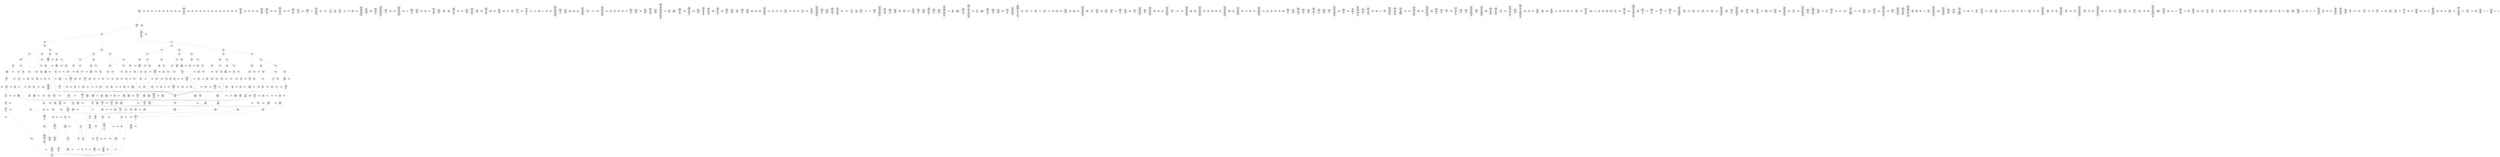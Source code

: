 /* Generated by GvGen v.1.0 (https://www.github.com/stricaud/gvgen) */

digraph G {
compound=true;
   node1 [label="[anywhere]"];
   node2 [label="# 0x0
PUSHX Data
PUSHX Data
MSTORE
PUSHX LogicData
CALLDATASIZE
LT
PUSHX Data
JUMPI
"];
   node3 [label="# 0xd
PUSHX Data
CALLDATALOAD
PUSHX BitData
SHR
PUSHX LogicData
GT
PUSHX Data
JUMPI
"];
   node4 [label="# 0x1e
PUSHX LogicData
GT
PUSHX Data
JUMPI
"];
   node5 [label="# 0x29
PUSHX LogicData
GT
PUSHX Data
JUMPI
"];
   node6 [label="# 0x34
PUSHX LogicData
GT
PUSHX Data
JUMPI
"];
   node7 [label="# 0x3f
PUSHX LogicData
EQ
PUSHX Data
JUMPI
"];
   node8 [label="# 0x4a
PUSHX LogicData
EQ
PUSHX Data
JUMPI
"];
   node9 [label="# 0x55
PUSHX LogicData
EQ
PUSHX Data
JUMPI
"];
   node10 [label="# 0x60
PUSHX LogicData
EQ
PUSHX Data
JUMPI
"];
   node11 [label="# 0x6b
PUSHX LogicData
EQ
PUSHX Data
JUMPI
"];
   node12 [label="# 0x76
PUSHX Data
REVERT
"];
   node13 [label="# 0x7a
JUMPDEST
PUSHX LogicData
EQ
PUSHX Data
JUMPI
"];
   node14 [label="# 0x86
PUSHX LogicData
EQ
PUSHX Data
JUMPI
"];
   node15 [label="# 0x91
PUSHX LogicData
EQ
PUSHX Data
JUMPI
"];
   node16 [label="# 0x9c
PUSHX LogicData
EQ
PUSHX Data
JUMPI
"];
   node17 [label="# 0xa7
PUSHX Data
REVERT
"];
   node18 [label="# 0xab
JUMPDEST
PUSHX LogicData
GT
PUSHX Data
JUMPI
"];
   node19 [label="# 0xb7
PUSHX LogicData
EQ
PUSHX Data
JUMPI
"];
   node20 [label="# 0xc2
PUSHX LogicData
EQ
PUSHX Data
JUMPI
"];
   node21 [label="# 0xcd
PUSHX LogicData
EQ
PUSHX Data
JUMPI
"];
   node22 [label="# 0xd8
PUSHX LogicData
EQ
PUSHX Data
JUMPI
"];
   node23 [label="# 0xe3
PUSHX Data
REVERT
"];
   node24 [label="# 0xe7
JUMPDEST
PUSHX LogicData
EQ
PUSHX Data
JUMPI
"];
   node25 [label="# 0xf3
PUSHX LogicData
EQ
PUSHX Data
JUMPI
"];
   node26 [label="# 0xfe
PUSHX LogicData
EQ
PUSHX Data
JUMPI
"];
   node27 [label="# 0x109
PUSHX LogicData
EQ
PUSHX Data
JUMPI
"];
   node28 [label="# 0x114
PUSHX Data
REVERT
"];
   node29 [label="# 0x118
JUMPDEST
PUSHX LogicData
GT
PUSHX Data
JUMPI
"];
   node30 [label="# 0x124
PUSHX LogicData
GT
PUSHX Data
JUMPI
"];
   node31 [label="# 0x12f
PUSHX LogicData
EQ
PUSHX Data
JUMPI
"];
   node32 [label="# 0x13a
PUSHX LogicData
EQ
PUSHX Data
JUMPI
"];
   node33 [label="# 0x145
PUSHX LogicData
EQ
PUSHX Data
JUMPI
"];
   node34 [label="# 0x150
PUSHX LogicData
EQ
PUSHX Data
JUMPI
"];
   node35 [label="# 0x15b
PUSHX LogicData
EQ
PUSHX Data
JUMPI
"];
   node36 [label="# 0x166
PUSHX Data
REVERT
"];
   node37 [label="# 0x16a
JUMPDEST
PUSHX LogicData
EQ
PUSHX Data
JUMPI
"];
   node38 [label="# 0x176
PUSHX LogicData
EQ
PUSHX Data
JUMPI
"];
   node39 [label="# 0x181
PUSHX LogicData
EQ
PUSHX Data
JUMPI
"];
   node40 [label="# 0x18c
PUSHX LogicData
EQ
PUSHX Data
JUMPI
"];
   node41 [label="# 0x197
PUSHX Data
REVERT
"];
   node42 [label="# 0x19b
JUMPDEST
PUSHX LogicData
GT
PUSHX Data
JUMPI
"];
   node43 [label="# 0x1a7
PUSHX LogicData
EQ
PUSHX Data
JUMPI
"];
   node44 [label="# 0x1b2
PUSHX LogicData
EQ
PUSHX Data
JUMPI
"];
   node45 [label="# 0x1bd
PUSHX LogicData
EQ
PUSHX Data
JUMPI
"];
   node46 [label="# 0x1c8
PUSHX LogicData
EQ
PUSHX Data
JUMPI
"];
   node47 [label="# 0x1d3
PUSHX Data
REVERT
"];
   node48 [label="# 0x1d7
JUMPDEST
PUSHX LogicData
EQ
PUSHX Data
JUMPI
"];
   node49 [label="# 0x1e3
PUSHX LogicData
EQ
PUSHX Data
JUMPI
"];
   node50 [label="# 0x1ee
PUSHX LogicData
EQ
PUSHX Data
JUMPI
"];
   node51 [label="# 0x1f9
PUSHX LogicData
EQ
PUSHX Data
JUMPI
"];
   node52 [label="# 0x204
PUSHX Data
REVERT
"];
   node53 [label="# 0x208
JUMPDEST
PUSHX LogicData
GT
PUSHX Data
JUMPI
"];
   node54 [label="# 0x214
PUSHX LogicData
GT
PUSHX Data
JUMPI
"];
   node55 [label="# 0x21f
PUSHX LogicData
GT
PUSHX Data
JUMPI
"];
   node56 [label="# 0x22a
PUSHX LogicData
EQ
PUSHX Data
JUMPI
"];
   node57 [label="# 0x235
PUSHX LogicData
EQ
PUSHX Data
JUMPI
"];
   node58 [label="# 0x240
PUSHX LogicData
EQ
PUSHX Data
JUMPI
"];
   node59 [label="# 0x24b
PUSHX LogicData
EQ
PUSHX Data
JUMPI
"];
   node60 [label="# 0x256
PUSHX LogicData
EQ
PUSHX Data
JUMPI
"];
   node61 [label="# 0x261
PUSHX Data
REVERT
"];
   node62 [label="# 0x265
JUMPDEST
PUSHX LogicData
EQ
PUSHX Data
JUMPI
"];
   node63 [label="# 0x271
PUSHX LogicData
EQ
PUSHX Data
JUMPI
"];
   node64 [label="# 0x27c
PUSHX LogicData
EQ
PUSHX Data
JUMPI
"];
   node65 [label="# 0x287
PUSHX LogicData
EQ
PUSHX Data
JUMPI
"];
   node66 [label="# 0x292
PUSHX Data
REVERT
"];
   node67 [label="# 0x296
JUMPDEST
PUSHX LogicData
GT
PUSHX Data
JUMPI
"];
   node68 [label="# 0x2a2
PUSHX LogicData
EQ
PUSHX Data
JUMPI
"];
   node69 [label="# 0x2ad
PUSHX LogicData
EQ
PUSHX Data
JUMPI
"];
   node70 [label="# 0x2b8
PUSHX LogicData
EQ
PUSHX Data
JUMPI
"];
   node71 [label="# 0x2c3
PUSHX LogicData
EQ
PUSHX Data
JUMPI
"];
   node72 [label="# 0x2ce
PUSHX Data
REVERT
"];
   node73 [label="# 0x2d2
JUMPDEST
PUSHX LogicData
EQ
PUSHX Data
JUMPI
"];
   node74 [label="# 0x2de
PUSHX LogicData
EQ
PUSHX Data
JUMPI
"];
   node75 [label="# 0x2e9
PUSHX LogicData
EQ
PUSHX Data
JUMPI
"];
   node76 [label="# 0x2f4
PUSHX LogicData
EQ
PUSHX Data
JUMPI
"];
   node77 [label="# 0x2ff
PUSHX Data
REVERT
"];
   node78 [label="# 0x303
JUMPDEST
PUSHX LogicData
GT
PUSHX Data
JUMPI
"];
   node79 [label="# 0x30f
PUSHX LogicData
GT
PUSHX Data
JUMPI
"];
   node80 [label="# 0x31a
PUSHX LogicData
EQ
PUSHX Data
JUMPI
"];
   node81 [label="# 0x325
PUSHX LogicData
EQ
PUSHX Data
JUMPI
"];
   node82 [label="# 0x330
PUSHX LogicData
EQ
PUSHX Data
JUMPI
"];
   node83 [label="# 0x33b
PUSHX LogicData
EQ
PUSHX Data
JUMPI
"];
   node84 [label="# 0x346
PUSHX Data
REVERT
"];
   node85 [label="# 0x34a
JUMPDEST
PUSHX LogicData
EQ
PUSHX Data
JUMPI
"];
   node86 [label="# 0x356
PUSHX LogicData
EQ
PUSHX Data
JUMPI
"];
   node87 [label="# 0x361
PUSHX LogicData
EQ
PUSHX Data
JUMPI
"];
   node88 [label="# 0x36c
PUSHX LogicData
EQ
PUSHX Data
JUMPI
"];
   node89 [label="# 0x377
PUSHX Data
REVERT
"];
   node90 [label="# 0x37b
JUMPDEST
PUSHX LogicData
GT
PUSHX Data
JUMPI
"];
   node91 [label="# 0x387
PUSHX LogicData
EQ
PUSHX Data
JUMPI
"];
   node92 [label="# 0x392
PUSHX LogicData
EQ
PUSHX Data
JUMPI
"];
   node93 [label="# 0x39d
PUSHX LogicData
EQ
PUSHX Data
JUMPI
"];
   node94 [label="# 0x3a8
PUSHX LogicData
EQ
PUSHX Data
JUMPI
"];
   node95 [label="# 0x3b3
PUSHX Data
REVERT
"];
   node96 [label="# 0x3b7
JUMPDEST
PUSHX LogicData
EQ
PUSHX Data
JUMPI
"];
   node97 [label="# 0x3c3
PUSHX LogicData
EQ
PUSHX Data
JUMPI
"];
   node98 [label="# 0x3ce
PUSHX LogicData
EQ
PUSHX Data
JUMPI
"];
   node99 [label="# 0x3d9
PUSHX LogicData
EQ
PUSHX Data
JUMPI
"];
   node100 [label="# 0x3e4
PUSHX Data
REVERT
"];
   node101 [label="# 0x3e8
JUMPDEST
CALLDATASIZE
PUSHX Data
JUMPI
"];
   node102 [label="# 0x3ee
PUSHX Data
CALLER
PUSHX Data
MLOAD
PUSHX ArithData
PUSHX BitData
PUSHX BitData
SHL
SUB
AND
MSTORE
CALLVALUE
PUSHX ArithData
ADD
MSTORE
ADD
PUSHX MemData
MLOAD
SUB
LOGX
STOP
"];
   node103 [label="# 0x431
JUMPDEST
PUSHX Data
REVERT
"];
   node104 [label="# 0x436
JUMPDEST
CALLVALUE
ISZERO
PUSHX Data
JUMPI
"];
   node105 [label="# 0x43e
PUSHX Data
REVERT
"];
   node106 [label="# 0x442
JUMPDEST
PUSHX Data
PUSHX Data
CALLDATASIZE
PUSHX Data
PUSHX Data
JUMP
"];
   node107 [label="# 0x451
JUMPDEST
PUSHX Data
JUMP
"];
   node108 [label="# 0x456
JUMPDEST
PUSHX MemData
MLOAD
ISZERO
ISZERO
MSTORE
PUSHX ArithData
ADD
"];
   node109 [label="# 0x462
JUMPDEST
PUSHX MemData
MLOAD
SUB
RETURN
"];
   node110 [label="# 0x46b
JUMPDEST
CALLVALUE
ISZERO
PUSHX Data
JUMPI
"];
   node111 [label="# 0x473
PUSHX Data
REVERT
"];
   node112 [label="# 0x477
JUMPDEST
PUSHX Data
PUSHX Data
JUMP
"];
   node113 [label="# 0x480
JUMPDEST
PUSHX MemData
MLOAD
PUSHX Data
PUSHX Data
JUMP
"];
   node114 [label="# 0x48d
JUMPDEST
CALLVALUE
ISZERO
PUSHX Data
JUMPI
"];
   node115 [label="# 0x495
PUSHX Data
REVERT
"];
   node116 [label="# 0x499
JUMPDEST
PUSHX Data
PUSHX Data
CALLDATASIZE
PUSHX Data
PUSHX Data
JUMP
"];
   node117 [label="# 0x4a8
JUMPDEST
PUSHX Data
JUMP
"];
   node118 [label="# 0x4ad
JUMPDEST
PUSHX MemData
MLOAD
PUSHX ArithData
PUSHX BitData
PUSHX BitData
SHL
SUB
AND
MSTORE
PUSHX ArithData
ADD
PUSHX Data
JUMP
"];
   node119 [label="# 0x4c5
JUMPDEST
CALLVALUE
ISZERO
PUSHX Data
JUMPI
"];
   node120 [label="# 0x4cd
PUSHX Data
REVERT
"];
   node121 [label="# 0x4d1
JUMPDEST
PUSHX Data
PUSHX Data
CALLDATASIZE
PUSHX Data
PUSHX Data
JUMP
"];
   node122 [label="# 0x4e0
JUMPDEST
PUSHX Data
JUMP
"];
   node123 [label="# 0x4e5
JUMPDEST
STOP
"];
   node124 [label="# 0x4e7
JUMPDEST
CALLVALUE
ISZERO
PUSHX Data
JUMPI
"];
   node125 [label="# 0x4ef
PUSHX Data
REVERT
"];
   node126 [label="# 0x4f3
JUMPDEST
PUSHX Data
PUSHX Data
CALLDATASIZE
PUSHX Data
PUSHX Data
JUMP
"];
   node127 [label="# 0x502
JUMPDEST
PUSHX Data
JUMP
"];
   node128 [label="# 0x507
JUMPDEST
CALLVALUE
ISZERO
PUSHX Data
JUMPI
"];
   node129 [label="# 0x50f
PUSHX Data
REVERT
"];
   node130 [label="# 0x513
JUMPDEST
PUSHX StorData
SLOAD
PUSHX Data
PUSHX ArithData
PUSHX BitData
PUSHX BitData
SHL
SUB
AND
JUMP
"];
   node131 [label="# 0x527
JUMPDEST
CALLVALUE
ISZERO
PUSHX Data
JUMPI
"];
   node132 [label="# 0x52f
PUSHX Data
REVERT
"];
   node133 [label="# 0x533
JUMPDEST
PUSHX Data
PUSHX Data
JUMP
"];
   node134 [label="# 0x53c
JUMPDEST
PUSHX MemData
MLOAD
MSTORE
PUSHX ArithData
ADD
PUSHX Data
JUMP
"];
   node135 [label="# 0x54a
JUMPDEST
CALLVALUE
ISZERO
PUSHX Data
JUMPI
"];
   node136 [label="# 0x552
PUSHX Data
REVERT
"];
   node137 [label="# 0x556
JUMPDEST
PUSHX Data
PUSHX Data
CALLDATASIZE
PUSHX Data
PUSHX Data
JUMP
"];
   node138 [label="# 0x565
JUMPDEST
PUSHX Data
JUMP
"];
   node139 [label="# 0x56a
JUMPDEST
CALLVALUE
ISZERO
PUSHX Data
JUMPI
"];
   node140 [label="# 0x572
PUSHX Data
REVERT
"];
   node141 [label="# 0x576
JUMPDEST
PUSHX Data
PUSHX Data
CALLDATASIZE
PUSHX Data
PUSHX Data
JUMP
"];
   node142 [label="# 0x585
JUMPDEST
PUSHX Data
JUMP
"];
   node143 [label="# 0x58a
JUMPDEST
CALLVALUE
ISZERO
PUSHX Data
JUMPI
"];
   node144 [label="# 0x592
PUSHX Data
REVERT
"];
   node145 [label="# 0x596
JUMPDEST
PUSHX Data
PUSHX Data
CALLDATASIZE
PUSHX Data
PUSHX Data
JUMP
"];
   node146 [label="# 0x5a5
JUMPDEST
PUSHX Data
JUMP
"];
   node147 [label="# 0x5aa
JUMPDEST
CALLVALUE
ISZERO
PUSHX Data
JUMPI
"];
   node148 [label="# 0x5b2
PUSHX Data
REVERT
"];
   node149 [label="# 0x5b6
JUMPDEST
PUSHX Data
PUSHX Data
CALLDATASIZE
PUSHX Data
PUSHX Data
JUMP
"];
   node150 [label="# 0x5c5
JUMPDEST
PUSHX Data
JUMP
"];
   node151 [label="# 0x5ca
JUMPDEST
CALLVALUE
ISZERO
PUSHX Data
JUMPI
"];
   node152 [label="# 0x5d2
PUSHX Data
REVERT
"];
   node153 [label="# 0x5d6
JUMPDEST
PUSHX Data
PUSHX Data
CALLDATASIZE
PUSHX Data
PUSHX Data
JUMP
"];
   node154 [label="# 0x5e5
JUMPDEST
PUSHX Data
JUMP
"];
   node155 [label="# 0x5ea
JUMPDEST
CALLVALUE
ISZERO
PUSHX Data
JUMPI
"];
   node156 [label="# 0x5f2
PUSHX Data
REVERT
"];
   node157 [label="# 0x5f6
JUMPDEST
PUSHX StorData
SLOAD
PUSHX Data
JUMP
"];
   node158 [label="# 0x5ff
JUMPDEST
CALLVALUE
ISZERO
PUSHX Data
JUMPI
"];
   node159 [label="# 0x607
PUSHX Data
REVERT
"];
   node160 [label="# 0x60b
JUMPDEST
PUSHX Data
PUSHX Data
JUMP
"];
   node161 [label="# 0x614
JUMPDEST
CALLVALUE
ISZERO
PUSHX Data
JUMPI
"];
   node162 [label="# 0x61c
PUSHX Data
REVERT
"];
   node163 [label="# 0x620
JUMPDEST
PUSHX Data
PUSHX Data
CALLDATASIZE
PUSHX Data
PUSHX Data
JUMP
"];
   node164 [label="# 0x62f
JUMPDEST
PUSHX ArithData
PUSHX BitData
PUSHX BitData
SHL
SUB
AND
PUSHX Data
MSTORE
PUSHX Data
PUSHX Data
MSTORE
PUSHX Data
SHA3
AND
MSTORE
MSTORE
SHA3
SLOAD
JUMP
"];
   node165 [label="# 0x65a
JUMPDEST
CALLVALUE
ISZERO
PUSHX Data
JUMPI
"];
   node166 [label="# 0x662
PUSHX Data
REVERT
"];
   node167 [label="# 0x666
JUMPDEST
PUSHX Data
PUSHX Data
CALLDATASIZE
PUSHX Data
PUSHX Data
JUMP
"];
   node168 [label="# 0x675
JUMPDEST
PUSHX Data
JUMP
"];
   node169 [label="# 0x67a
JUMPDEST
CALLVALUE
ISZERO
PUSHX Data
JUMPI
"];
   node170 [label="# 0x682
PUSHX Data
REVERT
"];
   node171 [label="# 0x686
JUMPDEST
PUSHX Data
PUSHX Data
JUMP
"];
   node172 [label="# 0x68f
JUMPDEST
CALLVALUE
ISZERO
PUSHX Data
JUMPI
"];
   node173 [label="# 0x697
PUSHX Data
REVERT
"];
   node174 [label="# 0x69b
JUMPDEST
PUSHX Data
PUSHX Data
CALLDATASIZE
PUSHX Data
PUSHX Data
JUMP
"];
   node175 [label="# 0x6aa
JUMPDEST
PUSHX Data
JUMP
"];
   node176 [label="# 0x6af
JUMPDEST
CALLVALUE
ISZERO
PUSHX Data
JUMPI
"];
   node177 [label="# 0x6b7
PUSHX Data
REVERT
"];
   node178 [label="# 0x6bb
JUMPDEST
PUSHX Data
PUSHX Data
JUMP
"];
   node179 [label="# 0x6c4
JUMPDEST
CALLVALUE
ISZERO
PUSHX Data
JUMPI
"];
   node180 [label="# 0x6cc
PUSHX Data
REVERT
"];
   node181 [label="# 0x6d0
JUMPDEST
PUSHX StorData
SLOAD
PUSHX Data
PUSHX ArithData
PUSHX BitData
PUSHX BitData
SHL
SUB
AND
JUMP
"];
   node182 [label="# 0x6e4
JUMPDEST
CALLVALUE
ISZERO
PUSHX Data
JUMPI
"];
   node183 [label="# 0x6ec
PUSHX Data
REVERT
"];
   node184 [label="# 0x6f0
JUMPDEST
PUSHX Data
PUSHX Data
CALLDATASIZE
PUSHX Data
PUSHX Data
JUMP
"];
   node185 [label="# 0x6ff
JUMPDEST
PUSHX Data
JUMP
"];
   node186 [label="# 0x704
JUMPDEST
CALLVALUE
ISZERO
PUSHX Data
JUMPI
"];
   node187 [label="# 0x70c
PUSHX Data
REVERT
"];
   node188 [label="# 0x710
JUMPDEST
PUSHX Data
PUSHX StorData
SLOAD
JUMP
"];
   node189 [label="# 0x71a
JUMPDEST
CALLVALUE
ISZERO
PUSHX Data
JUMPI
"];
   node190 [label="# 0x722
PUSHX Data
REVERT
"];
   node191 [label="# 0x726
JUMPDEST
PUSHX Data
PUSHX Data
CALLDATASIZE
PUSHX Data
PUSHX Data
JUMP
"];
   node192 [label="# 0x735
JUMPDEST
PUSHX Data
JUMP
"];
   node193 [label="# 0x73a
JUMPDEST
CALLVALUE
ISZERO
PUSHX Data
JUMPI
"];
   node194 [label="# 0x742
PUSHX Data
REVERT
"];
   node195 [label="# 0x746
JUMPDEST
PUSHX Data
PUSHX Data
CALLDATASIZE
PUSHX Data
PUSHX Data
JUMP
"];
   node196 [label="# 0x755
JUMPDEST
PUSHX Data
JUMP
"];
   node197 [label="# 0x75a
JUMPDEST
CALLVALUE
ISZERO
PUSHX Data
JUMPI
"];
   node198 [label="# 0x762
PUSHX Data
REVERT
"];
   node199 [label="# 0x766
JUMPDEST
PUSHX Data
PUSHX Data
CALLDATASIZE
PUSHX Data
PUSHX Data
JUMP
"];
   node200 [label="# 0x775
JUMPDEST
PUSHX Data
JUMP
"];
   node201 [label="# 0x77a
JUMPDEST
CALLVALUE
ISZERO
PUSHX Data
JUMPI
"];
   node202 [label="# 0x782
PUSHX Data
REVERT
"];
   node203 [label="# 0x786
JUMPDEST
PUSHX Data
PUSHX Data
JUMP
"];
   node204 [label="# 0x78f
JUMPDEST
CALLVALUE
ISZERO
PUSHX Data
JUMPI
"];
   node205 [label="# 0x797
PUSHX Data
REVERT
"];
   node206 [label="# 0x79b
JUMPDEST
PUSHX Data
PUSHX Data
CALLDATASIZE
PUSHX Data
PUSHX Data
JUMP
"];
   node207 [label="# 0x7aa
JUMPDEST
PUSHX Data
JUMP
"];
   node208 [label="# 0x7af
JUMPDEST
CALLVALUE
ISZERO
PUSHX Data
JUMPI
"];
   node209 [label="# 0x7b7
PUSHX Data
REVERT
"];
   node210 [label="# 0x7bb
JUMPDEST
PUSHX Data
PUSHX Data
JUMP
"];
   node211 [label="# 0x7c4
JUMPDEST
CALLVALUE
ISZERO
PUSHX Data
JUMPI
"];
   node212 [label="# 0x7cc
PUSHX Data
REVERT
"];
   node213 [label="# 0x7d0
JUMPDEST
PUSHX Data
PUSHX Data
CALLDATASIZE
PUSHX Data
PUSHX Data
JUMP
"];
   node214 [label="# 0x7df
JUMPDEST
PUSHX Data
JUMP
"];
   node215 [label="# 0x7e4
JUMPDEST
CALLVALUE
ISZERO
PUSHX Data
JUMPI
"];
   node216 [label="# 0x7ec
PUSHX Data
REVERT
"];
   node217 [label="# 0x7f0
JUMPDEST
PUSHX Data
PUSHX Data
JUMP
"];
   node218 [label="# 0x7f9
JUMPDEST
CALLVALUE
ISZERO
PUSHX Data
JUMPI
"];
   node219 [label="# 0x801
PUSHX Data
REVERT
"];
   node220 [label="# 0x805
JUMPDEST
PUSHX Data
PUSHX Data
JUMP
"];
   node221 [label="# 0x80e
JUMPDEST
CALLVALUE
ISZERO
PUSHX Data
JUMPI
"];
   node222 [label="# 0x816
PUSHX Data
REVERT
"];
   node223 [label="# 0x81a
JUMPDEST
PUSHX Data
PUSHX Data
CALLDATASIZE
PUSHX Data
PUSHX Data
JUMP
"];
   node224 [label="# 0x829
JUMPDEST
PUSHX Data
JUMP
"];
   node225 [label="# 0x82e
JUMPDEST
CALLVALUE
ISZERO
PUSHX Data
JUMPI
"];
   node226 [label="# 0x836
PUSHX Data
REVERT
"];
   node227 [label="# 0x83a
JUMPDEST
PUSHX Data
PUSHX Data
CALLDATASIZE
PUSHX Data
PUSHX Data
JUMP
"];
   node228 [label="# 0x849
JUMPDEST
PUSHX Data
JUMP
"];
   node229 [label="# 0x84e
JUMPDEST
CALLVALUE
ISZERO
PUSHX Data
JUMPI
"];
   node230 [label="# 0x856
PUSHX Data
REVERT
"];
   node231 [label="# 0x85a
JUMPDEST
PUSHX Data
PUSHX StorData
SLOAD
JUMP
"];
   node232 [label="# 0x864
JUMPDEST
CALLVALUE
ISZERO
PUSHX Data
JUMPI
"];
   node233 [label="# 0x86c
PUSHX Data
REVERT
"];
   node234 [label="# 0x870
JUMPDEST
PUSHX StorData
SLOAD
PUSHX ArithData
PUSHX BitData
PUSHX BitData
SHL
SUB
AND
PUSHX Data
JUMP
"];
   node235 [label="# 0x882
JUMPDEST
CALLVALUE
ISZERO
PUSHX Data
JUMPI
"];
   node236 [label="# 0x88a
PUSHX Data
REVERT
"];
   node237 [label="# 0x88e
JUMPDEST
PUSHX Data
PUSHX Data
CALLDATASIZE
PUSHX Data
PUSHX Data
JUMP
"];
   node238 [label="# 0x89d
JUMPDEST
PUSHX Data
JUMP
"];
   node239 [label="# 0x8a2
JUMPDEST
CALLVALUE
ISZERO
PUSHX Data
JUMPI
"];
   node240 [label="# 0x8aa
PUSHX Data
REVERT
"];
   node241 [label="# 0x8ae
JUMPDEST
PUSHX Data
PUSHX Data
CALLDATASIZE
PUSHX Data
PUSHX Data
JUMP
"];
   node242 [label="# 0x8bd
JUMPDEST
PUSHX Data
JUMP
"];
   node243 [label="# 0x8c2
JUMPDEST
CALLVALUE
ISZERO
PUSHX Data
JUMPI
"];
   node244 [label="# 0x8ca
PUSHX Data
REVERT
"];
   node245 [label="# 0x8ce
JUMPDEST
PUSHX Data
PUSHX Data
CALLDATASIZE
PUSHX Data
PUSHX Data
JUMP
"];
   node246 [label="# 0x8dd
JUMPDEST
PUSHX Data
JUMP
"];
   node247 [label="# 0x8e2
JUMPDEST
CALLVALUE
ISZERO
PUSHX Data
JUMPI
"];
   node248 [label="# 0x8ea
PUSHX Data
REVERT
"];
   node249 [label="# 0x8ee
JUMPDEST
PUSHX Data
PUSHX Data
JUMP
"];
   node250 [label="# 0x8f7
JUMPDEST
CALLVALUE
ISZERO
PUSHX Data
JUMPI
"];
   node251 [label="# 0x8ff
PUSHX Data
REVERT
"];
   node252 [label="# 0x903
JUMPDEST
PUSHX Data
PUSHX Data
CALLDATASIZE
PUSHX Data
PUSHX Data
JUMP
"];
   node253 [label="# 0x912
JUMPDEST
PUSHX ArithData
PUSHX BitData
PUSHX BitData
SHL
SUB
AND
PUSHX Data
MSTORE
PUSHX Data
PUSHX Data
MSTORE
PUSHX Data
SHA3
SLOAD
JUMP
"];
   node254 [label="# 0x92d
JUMPDEST
CALLVALUE
ISZERO
PUSHX Data
JUMPI
"];
   node255 [label="# 0x935
PUSHX Data
REVERT
"];
   node256 [label="# 0x939
JUMPDEST
PUSHX StorData
SLOAD
PUSHX Data
PUSHX BitData
AND
JUMP
"];
   node257 [label="# 0x947
JUMPDEST
CALLVALUE
ISZERO
PUSHX Data
JUMPI
"];
   node258 [label="# 0x94f
PUSHX Data
REVERT
"];
   node259 [label="# 0x953
JUMPDEST
PUSHX Data
PUSHX Data
CALLDATASIZE
PUSHX Data
PUSHX Data
JUMP
"];
   node260 [label="# 0x962
JUMPDEST
PUSHX Data
JUMP
"];
   node261 [label="# 0x967
JUMPDEST
CALLVALUE
ISZERO
PUSHX Data
JUMPI
"];
   node262 [label="# 0x96f
PUSHX Data
REVERT
"];
   node263 [label="# 0x973
JUMPDEST
PUSHX Data
PUSHX Data
JUMP
"];
   node264 [label="# 0x97c
JUMPDEST
CALLVALUE
ISZERO
PUSHX Data
JUMPI
"];
   node265 [label="# 0x984
PUSHX Data
REVERT
"];
   node266 [label="# 0x988
JUMPDEST
PUSHX Data
PUSHX Data
JUMP
"];
   node267 [label="# 0x991
JUMPDEST
CALLVALUE
ISZERO
PUSHX Data
JUMPI
"];
   node268 [label="# 0x999
PUSHX Data
REVERT
"];
   node269 [label="# 0x99d
JUMPDEST
PUSHX Data
PUSHX StorData
SLOAD
JUMP
"];
   node270 [label="# 0x9a7
JUMPDEST
CALLVALUE
ISZERO
PUSHX Data
JUMPI
"];
   node271 [label="# 0x9af
PUSHX Data
REVERT
"];
   node272 [label="# 0x9b3
JUMPDEST
PUSHX Data
PUSHX Data
CALLDATASIZE
PUSHX Data
PUSHX Data
JUMP
"];
   node273 [label="# 0x9c2
JUMPDEST
PUSHX Data
JUMP
"];
   node274 [label="# 0x9c7
JUMPDEST
CALLVALUE
ISZERO
PUSHX Data
JUMPI
"];
   node275 [label="# 0x9cf
PUSHX Data
REVERT
"];
   node276 [label="# 0x9d3
JUMPDEST
PUSHX Data
PUSHX Data
JUMP
"];
   node277 [label="# 0x9e3
JUMPDEST
CALLVALUE
ISZERO
PUSHX Data
JUMPI
"];
   node278 [label="# 0x9eb
PUSHX Data
REVERT
"];
   node279 [label="# 0x9ef
JUMPDEST
PUSHX Data
PUSHX Data
CALLDATASIZE
PUSHX Data
PUSHX Data
JUMP
"];
   node280 [label="# 0x9fe
JUMPDEST
PUSHX Data
JUMP
"];
   node281 [label="# 0xa03
JUMPDEST
CALLVALUE
ISZERO
PUSHX Data
JUMPI
"];
   node282 [label="# 0xa0b
PUSHX Data
REVERT
"];
   node283 [label="# 0xa0f
JUMPDEST
PUSHX Data
PUSHX Data
CALLDATASIZE
PUSHX Data
PUSHX Data
JUMP
"];
   node284 [label="# 0xa1e
JUMPDEST
PUSHX Data
JUMP
"];
   node285 [label="# 0xa23
JUMPDEST
CALLVALUE
ISZERO
PUSHX Data
JUMPI
"];
   node286 [label="# 0xa2b
PUSHX Data
REVERT
"];
   node287 [label="# 0xa2f
JUMPDEST
PUSHX Data
PUSHX Data
JUMP
"];
   node288 [label="# 0xa38
JUMPDEST
CALLVALUE
ISZERO
PUSHX Data
JUMPI
"];
   node289 [label="# 0xa40
PUSHX Data
REVERT
"];
   node290 [label="# 0xa44
JUMPDEST
PUSHX Data
PUSHX Data
CALLDATASIZE
PUSHX Data
PUSHX Data
JUMP
"];
   node291 [label="# 0xa53
JUMPDEST
PUSHX ArithData
PUSHX BitData
PUSHX BitData
SHL
SUB
AND
PUSHX Data
MSTORE
PUSHX Data
PUSHX Data
MSTORE
PUSHX Data
SHA3
SLOAD
JUMP
"];
   node292 [label="# 0xa6e
JUMPDEST
CALLVALUE
ISZERO
PUSHX Data
JUMPI
"];
   node293 [label="# 0xa76
PUSHX Data
REVERT
"];
   node294 [label="# 0xa7a
JUMPDEST
PUSHX Data
PUSHX StorData
SLOAD
JUMP
"];
   node295 [label="# 0xa84
JUMPDEST
CALLVALUE
ISZERO
PUSHX Data
JUMPI
"];
   node296 [label="# 0xa8c
PUSHX Data
REVERT
"];
   node297 [label="# 0xa90
JUMPDEST
PUSHX Data
PUSHX Data
JUMP
"];
   node298 [label="# 0xab8
JUMPDEST
CALLVALUE
ISZERO
PUSHX Data
JUMPI
"];
   node299 [label="# 0xac0
PUSHX Data
REVERT
"];
   node300 [label="# 0xac4
JUMPDEST
PUSHX Data
PUSHX Data
CALLDATASIZE
PUSHX Data
PUSHX Data
JUMP
"];
   node301 [label="# 0xad3
JUMPDEST
PUSHX ArithData
PUSHX BitData
PUSHX BitData
SHL
SUB
AND
PUSHX Data
MSTORE
PUSHX Data
PUSHX Data
MSTORE
PUSHX Data
SHA3
SLOAD
JUMP
"];
   node302 [label="# 0xaee
JUMPDEST
PUSHX Data
PUSHX Data
CALLDATASIZE
PUSHX Data
PUSHX Data
JUMP
"];
   node303 [label="# 0xafc
JUMPDEST
PUSHX Data
JUMP
"];
   node304 [label="# 0xb01
JUMPDEST
CALLVALUE
ISZERO
PUSHX Data
JUMPI
"];
   node305 [label="# 0xb09
PUSHX Data
REVERT
"];
   node306 [label="# 0xb0d
JUMPDEST
PUSHX StorData
SLOAD
PUSHX Data
PUSHX ArithData
PUSHX BitData
PUSHX BitData
SHL
SUB
AND
JUMP
"];
   node307 [label="# 0xb21
JUMPDEST
CALLVALUE
ISZERO
PUSHX Data
JUMPI
"];
   node308 [label="# 0xb29
PUSHX Data
REVERT
"];
   node309 [label="# 0xb2d
JUMPDEST
PUSHX Data
PUSHX StorData
SLOAD
JUMP
"];
   node310 [label="# 0xb37
JUMPDEST
CALLVALUE
ISZERO
PUSHX Data
JUMPI
"];
   node311 [label="# 0xb3f
PUSHX Data
REVERT
"];
   node312 [label="# 0xb43
JUMPDEST
PUSHX StorData
SLOAD
PUSHX Data
PUSHX ArithData
PUSHX BitData
PUSHX BitData
SHL
SUB
AND
JUMP
"];
   node313 [label="# 0xb57
JUMPDEST
CALLVALUE
ISZERO
PUSHX Data
JUMPI
"];
   node314 [label="# 0xb5f
PUSHX Data
REVERT
"];
   node315 [label="# 0xb63
JUMPDEST
PUSHX StorData
SLOAD
PUSHX Data
JUMP
"];
   node316 [label="# 0xb6c
JUMPDEST
CALLVALUE
ISZERO
PUSHX Data
JUMPI
"];
   node317 [label="# 0xb74
PUSHX Data
REVERT
"];
   node318 [label="# 0xb78
JUMPDEST
PUSHX Data
PUSHX Data
JUMP
"];
   node319 [label="# 0xb81
JUMPDEST
CALLVALUE
ISZERO
PUSHX Data
JUMPI
"];
   node320 [label="# 0xb89
PUSHX Data
REVERT
"];
   node321 [label="# 0xb8d
JUMPDEST
PUSHX Data
PUSHX Data
CALLDATASIZE
PUSHX Data
PUSHX Data
JUMP
"];
   node322 [label="# 0xb9c
JUMPDEST
PUSHX Data
JUMP
"];
   node323 [label="# 0xba1
JUMPDEST
CALLVALUE
ISZERO
PUSHX Data
JUMPI
"];
   node324 [label="# 0xba9
PUSHX Data
REVERT
"];
   node325 [label="# 0xbad
JUMPDEST
PUSHX Data
PUSHX Data
CALLDATASIZE
PUSHX Data
PUSHX Data
JUMP
"];
   node326 [label="# 0xbbc
JUMPDEST
PUSHX ArithData
PUSHX BitData
PUSHX BitData
SHL
SUB
AND
PUSHX Data
MSTORE
PUSHX Data
PUSHX Data
MSTORE
PUSHX Data
SHA3
AND
MSTORE
MSTORE
SHA3
SLOAD
PUSHX BitData
AND
JUMP
"];
   node327 [label="# 0xbea
JUMPDEST
CALLVALUE
ISZERO
PUSHX Data
JUMPI
"];
   node328 [label="# 0xbf2
PUSHX Data
REVERT
"];
   node329 [label="# 0xbf6
JUMPDEST
PUSHX Data
PUSHX Data
CALLDATASIZE
PUSHX Data
PUSHX Data
JUMP
"];
   node330 [label="# 0xc05
JUMPDEST
PUSHX Data
JUMP
"];
   node331 [label="# 0xc0a
JUMPDEST
CALLVALUE
ISZERO
PUSHX Data
JUMPI
"];
   node332 [label="# 0xc12
PUSHX Data
REVERT
"];
   node333 [label="# 0xc16
JUMPDEST
PUSHX Data
PUSHX Data
CALLDATASIZE
PUSHX Data
PUSHX Data
JUMP
"];
   node334 [label="# 0xc25
JUMPDEST
PUSHX Data
JUMP
"];
   node335 [label="# 0xc2a
JUMPDEST
CALLVALUE
ISZERO
PUSHX Data
JUMPI
"];
   node336 [label="# 0xc32
PUSHX Data
REVERT
"];
   node337 [label="# 0xc36
JUMPDEST
PUSHX Data
PUSHX StorData
SLOAD
JUMP
"];
   node338 [label="# 0xc40
JUMPDEST
CALLVALUE
ISZERO
PUSHX Data
JUMPI
"];
   node339 [label="# 0xc48
PUSHX Data
REVERT
"];
   node340 [label="# 0xc4c
JUMPDEST
PUSHX Data
PUSHX Data
JUMP
"];
   node341 [label="# 0xc55
JUMPDEST
PUSHX Data
PUSHX ArithData
PUSHX BitData
PUSHX BitData
SHL
SUB
NOT
AND
PUSHX BitData
PUSHX BitData
SHL
EQ
PUSHX Data
JUMPI
"];
   node342 [label="# 0xc71
PUSHX ArithData
PUSHX BitData
PUSHX BitData
SHL
SUB
NOT
AND
PUSHX BitData
PUSHX BitData
SHL
EQ
"];
   node343 [label="# 0xc86
JUMPDEST
PUSHX Data
JUMPI
"];
   node344 [label="# 0xc8c
PUSHX BitData
PUSHX BitData
SHL
PUSHX ArithData
PUSHX BitData
PUSHX BitData
SHL
SUB
NOT
AND
EQ
"];
   node345 [label="# 0xca1
JUMPDEST
JUMP
"];
   node346 [label="# 0xca7
JUMPDEST
PUSHX Data
PUSHX StorData
SLOAD
PUSHX Data
PUSHX Data
JUMP
"];
   node347 [label="# 0xcb6
JUMPDEST
PUSHX ArithData
ADD
PUSHX ArithData
DIV
MUL
PUSHX ArithData
ADD
PUSHX MemData
MLOAD
ADD
PUSHX Data
MSTORE
MSTORE
PUSHX ArithData
ADD
SLOAD
PUSHX Data
PUSHX Data
JUMP
"];
   node348 [label="# 0xce2
JUMPDEST
ISZERO
PUSHX Data
JUMPI
"];
   node349 [label="# 0xce9
PUSHX LogicData
LT
PUSHX Data
JUMPI
"];
   node350 [label="# 0xcf1
PUSHX ArithData
SLOAD
DIV
MUL
MSTORE
PUSHX ArithData
ADD
PUSHX Data
JUMP
"];
   node351 [label="# 0xd04
JUMPDEST
ADD
PUSHX Data
MSTORE
PUSHX Data
PUSHX Data
SHA3
"];
   node352 [label="# 0xd12
JUMPDEST
SLOAD
MSTORE
PUSHX ArithData
ADD
PUSHX ArithData
ADD
GT
PUSHX Data
JUMPI
"];
   node353 [label="# 0xd26
SUB
PUSHX BitData
AND
ADD
"];
   node354 [label="# 0xd2f
JUMPDEST
JUMP
"];
   node355 [label="# 0xd39
JUMPDEST
PUSHX Data
PUSHX Data
PUSHX Data
JUMP
"];
   node356 [label="# 0xd44
JUMPDEST
PUSHX Data
JUMPI
"];
   node357 [label="# 0xd49
PUSHX MemData
MLOAD
PUSHX BitData
PUSHX BitData
SHL
MSTORE
PUSHX Data
PUSHX ArithData
ADD
MSTORE
PUSHX Data
PUSHX ArithData
ADD
MSTORE
PUSHX Data
PUSHX ArithData
ADD
MSTORE
PUSHX BitData
PUSHX BitData
SHL
PUSHX ArithData
ADD
MSTORE
PUSHX ArithData
ADD
"];
   node358 [label="# 0xda1
JUMPDEST
PUSHX MemData
MLOAD
SUB
REVERT
"];
   node359 [label="# 0xdaa
JUMPDEST
PUSHX Data
MSTORE
PUSHX Data
PUSHX Data
MSTORE
PUSHX Data
SHA3
SLOAD
PUSHX ArithData
PUSHX BitData
PUSHX BitData
SHL
SUB
AND
JUMP
"];
   node360 [label="# 0xdc6
JUMPDEST
PUSHX Data
PUSHX Data
PUSHX Data
JUMP
"];
   node361 [label="# 0xdd1
JUMPDEST
PUSHX ArithData
PUSHX BitData
PUSHX BitData
SHL
SUB
AND
PUSHX ArithData
PUSHX BitData
PUSHX BitData
SHL
SUB
AND
EQ
ISZERO
PUSHX Data
JUMPI
"];
   node362 [label="# 0xdee
PUSHX MemData
MLOAD
PUSHX BitData
PUSHX BitData
SHL
MSTORE
PUSHX Data
PUSHX ArithData
ADD
MSTORE
PUSHX Data
PUSHX ArithData
ADD
MSTORE
PUSHX Data
PUSHX ArithData
ADD
MSTORE
PUSHX BitData
PUSHX BitData
SHL
PUSHX ArithData
ADD
MSTORE
PUSHX ArithData
ADD
PUSHX Data
JUMP
"];
   node363 [label="# 0xe3f
JUMPDEST
CALLER
PUSHX ArithData
PUSHX BitData
PUSHX BitData
SHL
SUB
AND
EQ
PUSHX Data
JUMPI
"];
   node364 [label="# 0xe51
PUSHX Data
CALLER
PUSHX Data
JUMP
"];
   node365 [label="# 0xe5b
JUMPDEST
PUSHX Data
JUMPI
"];
   node366 [label="# 0xe60
PUSHX MemData
MLOAD
PUSHX BitData
PUSHX BitData
SHL
MSTORE
PUSHX Data
PUSHX ArithData
ADD
MSTORE
PUSHX Data
PUSHX ArithData
ADD
MSTORE
PUSHX Data
PUSHX ArithData
ADD
MSTORE
PUSHX Data
PUSHX ArithData
ADD
MSTORE
PUSHX ArithData
ADD
PUSHX Data
JUMP
"];
   node367 [label="# 0xecd
JUMPDEST
PUSHX Data
PUSHX Data
JUMP
"];
   node368 [label="# 0xed7
JUMPDEST
JUMP
"];
   node369 [label="# 0xedc
JUMPDEST
PUSHX StorData
SLOAD
PUSHX ArithData
PUSHX BitData
PUSHX BitData
SHL
SUB
AND
CALLER
EQ
PUSHX Data
JUMPI
"];
   node370 [label="# 0xeef
PUSHX MemData
MLOAD
PUSHX BitData
PUSHX BitData
SHL
MSTORE
PUSHX ArithData
ADD
PUSHX Data
PUSHX Data
JUMP
"];
   node371 [label="# 0xf06
JUMPDEST
PUSHX Data
SSTORE
JUMP
"];
   node372 [label="# 0xf0b
JUMPDEST
PUSHX Data
PUSHX StorData
SLOAD
PUSHX Data
PUSHX Data
JUMP
"];
   node373 [label="# 0xf18
JUMPDEST
PUSHX Data
PUSHX Data
JUMP
"];
   node374 [label="# 0xf22
JUMPDEST
JUMP
"];
   node375 [label="# 0xf27
JUMPDEST
PUSHX ArithData
PUSHX BitData
PUSHX BitData
SHL
SUB
AND
PUSHX Data
MSTORE
PUSHX Data
PUSHX Data
MSTORE
PUSHX Data
SHA3
SLOAD
PUSHX Data
JUMPI
"];
   node376 [label="# 0xf45
PUSHX MemData
MLOAD
PUSHX BitData
PUSHX BitData
SHL
MSTORE
PUSHX ArithData
ADD
PUSHX Data
PUSHX Data
JUMP
"];
   node377 [label="# 0xf5c
JUMPDEST
PUSHX Data
PUSHX Data
PUSHX StorData
SLOAD
JUMP
"];
   node378 [label="# 0xf67
JUMPDEST
PUSHX Data
SELFBALANCE
PUSHX Data
JUMP
"];
   node379 [label="# 0xf71
JUMPDEST
PUSHX Data
PUSHX Data
PUSHX Data
PUSHX ArithData
PUSHX BitData
PUSHX BitData
SHL
SUB
AND
PUSHX Data
MSTORE
PUSHX Data
PUSHX Data
MSTORE
PUSHX Data
SHA3
SLOAD
JUMP
"];
   node380 [label="# 0xf99
JUMPDEST
PUSHX Data
JUMP
"];
   node381 [label="# 0xf9e
JUMPDEST
PUSHX Data
JUMPI
"];
   node382 [label="# 0xfa6
PUSHX MemData
MLOAD
PUSHX BitData
PUSHX BitData
SHL
MSTORE
PUSHX ArithData
ADD
PUSHX Data
PUSHX Data
JUMP
"];
   node383 [label="# 0xfbd
JUMPDEST
PUSHX ArithData
PUSHX BitData
PUSHX BitData
SHL
SUB
AND
PUSHX Data
MSTORE
PUSHX Data
PUSHX Data
MSTORE
PUSHX Data
SHA3
SLOAD
PUSHX Data
PUSHX Data
JUMP
"];
   node384 [label="# 0xfe5
JUMPDEST
SSTORE
PUSHX StorData
PUSHX Data
SLOAD
PUSHX Data
PUSHX Data
JUMP
"];
   node385 [label="# 0xffe
JUMPDEST
SSTORE
PUSHX Data
PUSHX Data
JUMP
"];
   node386 [label="# 0x100e
JUMPDEST
PUSHX Data
MLOAD
PUSHX ArithData
PUSHX BitData
PUSHX BitData
SHL
SUB
AND
MSTORE
PUSHX ArithData
ADD
MSTORE
PUSHX Data
ADD
PUSHX MemData
MLOAD
SUB
LOGX
JUMP
"];
   node387 [label="# 0x1055
JUMPDEST
PUSHX Data
CALLER
PUSHX Data
JUMP
"];
   node388 [label="# 0x105f
JUMPDEST
PUSHX Data
JUMPI
"];
   node389 [label="# 0x1064
PUSHX MemData
MLOAD
PUSHX BitData
PUSHX BitData
SHL
MSTORE
PUSHX ArithData
ADD
PUSHX Data
PUSHX Data
JUMP
"];
   node390 [label="# 0x107b
JUMPDEST
PUSHX Data
PUSHX Data
JUMP
"];
   node391 [label="# 0x1086
JUMPDEST
PUSHX Data
"];
   node392 [label="# 0x108b
JUMPDEST
PUSHX StorData
SLOAD
LT
ISZERO
PUSHX Data
JUMPI
"];
   node393 [label="# 0x1096
PUSHX ArithData
PUSHX BitData
PUSHX BitData
SHL
SUB
AND
PUSHX StorData
SLOAD
LT
PUSHX Data
JUMPI
"];
   node394 [label="# 0x10ab
PUSHX Data
PUSHX Data
JUMP
"];
   node395 [label="# 0x10b2
JUMPDEST
PUSHX Data
MSTORE
PUSHX Data
SHA3
ADD
SLOAD
PUSHX ArithData
PUSHX BitData
PUSHX BitData
SHL
SUB
AND
EQ
ISZERO
PUSHX Data
JUMPI
"];
   node396 [label="# 0x10ce
EQ
ISZERO
PUSHX Data
JUMPI
"];
   node397 [label="# 0x10d6
PUSHX Data
JUMP
"];
   node398 [label="# 0x10de
JUMPDEST
PUSHX Data
PUSHX Data
PUSHX Data
JUMP
"];
   node399 [label="# 0x10e9
JUMPDEST
"];
   node400 [label="# 0x10ec
JUMPDEST
PUSHX Data
PUSHX Data
JUMP
"];
   node401 [label="# 0x10f6
JUMPDEST
PUSHX Data
JUMP
"];
   node402 [label="# 0x10fe
JUMPDEST
PUSHX MemData
MLOAD
PUSHX BitData
PUSHX BitData
SHL
MSTORE
PUSHX Data
PUSHX ArithData
ADD
MSTORE
PUSHX Data
PUSHX ArithData
ADD
MSTORE
PUSHX Data
PUSHX ArithData
ADD
MSTORE
PUSHX BitData
PUSHX BitData
SHL
PUSHX ArithData
ADD
MSTORE
PUSHX ArithData
ADD
PUSHX Data
JUMP
"];
   node403 [label="# 0x115b
JUMPDEST
PUSHX StorData
SLOAD
PUSHX ArithData
PUSHX BitData
PUSHX BitData
SHL
SUB
AND
CALLER
EQ
PUSHX Data
JUMPI
"];
   node404 [label="# 0x116e
PUSHX MemData
MLOAD
PUSHX BitData
PUSHX BitData
SHL
MSTORE
PUSHX ArithData
ADD
PUSHX Data
PUSHX Data
JUMP
"];
   node405 [label="# 0x1185
JUMPDEST
PUSHX Data
PUSHX Data
PUSHX Data
JUMP
"];
   node406 [label="# 0x11af
JUMPDEST
PUSHX Data
PUSHX Data
JUMP
"];
   node407 [label="# 0x11b9
JUMPDEST
GT
ISZERO
PUSHX Data
JUMPI
"];
   node408 [label="# 0x11c0
PUSHX MemData
MLOAD
PUSHX BitData
PUSHX BitData
SHL
MSTORE
PUSHX Data
PUSHX ArithData
ADD
MSTORE
PUSHX Data
PUSHX ArithData
ADD
MSTORE
PUSHX Data
PUSHX ArithData
ADD
MSTORE
PUSHX ArithData
ADD
PUSHX Data
JUMP
"];
   node409 [label="# 0x1207
JUMPDEST
PUSHX LogicData
GT
ISZERO
PUSHX Data
JUMPI
"];
   node410 [label="# 0x1212
PUSHX LogicData
GT
ISZERO
"];
   node411 [label="# 0x1218
JUMPDEST
PUSHX Data
JUMPI
"];
   node412 [label="# 0x121d
PUSHX MemData
MLOAD
PUSHX BitData
PUSHX BitData
SHL
MSTORE
PUSHX Data
PUSHX ArithData
ADD
MSTORE
PUSHX Data
PUSHX ArithData
ADD
MSTORE
PUSHX Data
PUSHX ArithData
ADD
MSTORE
PUSHX Data
PUSHX ArithData
ADD
MSTORE
PUSHX ArithData
ADD
PUSHX Data
JUMP
"];
   node413 [label="# 0x128a
JUMPDEST
PUSHX Data
"];
   node414 [label="# 0x128d
JUMPDEST
LT
ISZERO
PUSHX Data
JUMPI
"];
   node415 [label="# 0x1296
PUSHX Data
CALLER
PUSHX Data
JUMP
"];
   node416 [label="# 0x129e
JUMPDEST
PUSHX Data
PUSHX Data
JUMP
"];
   node417 [label="# 0x12a8
JUMPDEST
PUSHX Data
JUMP
"];
   node418 [label="# 0x12b0
JUMPDEST
JUMP
"];
   node419 [label="# 0x12b4
JUMPDEST
PUSHX StorData
SLOAD
PUSHX ArithData
PUSHX BitData
PUSHX BitData
SHL
SUB
AND
CALLER
EQ
PUSHX Data
JUMPI
"];
   node420 [label="# 0x12c7
PUSHX MemData
MLOAD
PUSHX BitData
PUSHX BitData
SHL
MSTORE
PUSHX ArithData
ADD
PUSHX Data
PUSHX Data
JUMP
"];
   node421 [label="# 0x12de
JUMPDEST
PUSHX Data
SSTORE
JUMP
"];
   node422 [label="# 0x12e3
JUMPDEST
PUSHX Data
PUSHX MemData
MLOAD
PUSHX ArithData
ADD
PUSHX Data
MSTORE
PUSHX Data
MSTORE
PUSHX Data
JUMP
"];
   node423 [label="# 0x12fe
JUMPDEST
PUSHX ArithData
PUSHX BitData
PUSHX BitData
SHL
SUB
AND
PUSHX Data
MSTORE
PUSHX Data
PUSHX Data
MSTORE
PUSHX Data
SHA3
SLOAD
PUSHX Data
JUMPI
"];
   node424 [label="# 0x131c
PUSHX MemData
MLOAD
PUSHX BitData
PUSHX BitData
SHL
MSTORE
PUSHX ArithData
ADD
PUSHX Data
PUSHX Data
JUMP
"];
   node425 [label="# 0x1333
JUMPDEST
PUSHX ArithData
PUSHX BitData
PUSHX BitData
SHL
SUB
AND
PUSHX Data
MSTORE
PUSHX Data
PUSHX Data
MSTORE
PUSHX Data
SHA3
SLOAD
PUSHX MemData
MLOAD
PUSHX BitData
PUSHX BitData
SHL
MSTORE
ADDRESS
PUSHX ArithData
ADD
MSTORE
PUSHX ArithData
PUSHX BitData
PUSHX BitData
SHL
SUB
AND
PUSHX Data
PUSHX ArithData
ADD
PUSHX Data
PUSHX MemData
MLOAD
SUB
EXTCODESIZE
ISZERO
ISZERO
PUSHX Data
JUMPI
"];
   node426 [label="# 0x1387
PUSHX Data
REVERT
"];
   node427 [label="# 0x138b
JUMPDEST
GAS
STATICCALL
ISZERO
ISZERO
PUSHX Data
JUMPI
"];
   node428 [label="# 0x1396
RETURNDATASIZE
PUSHX Data
RETURNDATACOPY
RETURNDATASIZE
PUSHX Data
REVERT
"];
   node429 [label="# 0x139f
JUMPDEST
PUSHX MemData
MLOAD
RETURNDATASIZE
PUSHX BitData
NOT
PUSHX ArithData
ADD
AND
ADD
PUSHX Data
MSTORE
ADD
PUSHX Data
PUSHX Data
JUMP
"];
   node430 [label="# 0x13c3
JUMPDEST
PUSHX Data
PUSHX Data
JUMP
"];
   node431 [label="# 0x13cd
JUMPDEST
PUSHX Data
PUSHX Data
PUSHX Data
PUSHX ArithData
PUSHX BitData
PUSHX BitData
SHL
SUB
AND
PUSHX Data
MSTORE
PUSHX Data
PUSHX Data
MSTORE
PUSHX Data
SHA3
AND
MSTORE
MSTORE
SHA3
SLOAD
JUMP
"];
   node432 [label="# 0x1406
JUMPDEST
PUSHX Data
JUMPI
"];
   node433 [label="# 0x140e
PUSHX MemData
MLOAD
PUSHX BitData
PUSHX BitData
SHL
MSTORE
PUSHX ArithData
ADD
PUSHX Data
PUSHX Data
JUMP
"];
   node434 [label="# 0x1425
JUMPDEST
PUSHX ArithData
PUSHX BitData
PUSHX BitData
SHL
SUB
AND
PUSHX Data
MSTORE
PUSHX Data
PUSHX Data
MSTORE
PUSHX Data
SHA3
AND
MSTORE
MSTORE
SHA3
SLOAD
PUSHX Data
PUSHX Data
JUMP
"];
   node435 [label="# 0x145c
JUMPDEST
SSTORE
PUSHX ArithData
PUSHX BitData
PUSHX BitData
SHL
SUB
AND
PUSHX Data
MSTORE
PUSHX Data
PUSHX Data
MSTORE
PUSHX Data
SHA3
SLOAD
PUSHX Data
PUSHX Data
JUMP
"];
   node436 [label="# 0x1489
JUMPDEST
SSTORE
PUSHX Data
PUSHX Data
JUMP
"];
   node437 [label="# 0x149a
JUMPDEST
PUSHX Data
MLOAD
PUSHX ArithData
PUSHX BitData
PUSHX BitData
SHL
SUB
AND
MSTORE
PUSHX ArithData
ADD
MSTORE
AND
PUSHX Data
ADD
PUSHX MemData
MLOAD
SUB
LOGX
JUMP
"];
   node438 [label="# 0x14e6
JUMPDEST
PUSHX MemData
MLOAD
PUSHX ArithData
ADD
PUSHX Data
MSTORE
PUSHX Data
MSTORE
PUSHX ArithData
ADD
PUSHX Data
PUSHX Data
CODECOPY
JUMP
"];
   node439 [label="# 0x1502
JUMPDEST
PUSHX Data
PUSHX Data
JUMP
"];
   node440 [label="# 0x150b
JUMPDEST
JUMP
"];
   node441 [label="# 0x150e
JUMPDEST
PUSHX StorData
SLOAD
PUSHX ArithData
PUSHX BitData
PUSHX BitData
SHL
SUB
AND
CALLER
EQ
PUSHX Data
JUMPI
"];
   node442 [label="# 0x1521
PUSHX MemData
MLOAD
PUSHX BitData
PUSHX BitData
SHL
MSTORE
PUSHX ArithData
ADD
PUSHX Data
PUSHX Data
JUMP
"];
   node443 [label="# 0x1538
JUMPDEST
MLOAD
PUSHX Data
PUSHX Data
PUSHX ArithData
ADD
PUSHX Data
JUMP
"];
   node444 [label="# 0x154b
JUMPDEST
PUSHX StorData
SLOAD
PUSHX ArithData
PUSHX BitData
PUSHX BitData
SHL
SUB
AND
CALLER
EQ
PUSHX Data
JUMPI
"];
   node445 [label="# 0x155e
PUSHX MemData
MLOAD
PUSHX BitData
PUSHX BitData
SHL
MSTORE
PUSHX ArithData
ADD
PUSHX Data
PUSHX Data
JUMP
"];
   node446 [label="# 0x1575
JUMPDEST
PUSHX Data
PUSHX Data
PUSHX Data
JUMP
"];
   node447 [label="# 0x15a0
JUMPDEST
PUSHX Data
PUSHX Data
JUMP
"];
   node448 [label="# 0x15aa
JUMPDEST
GT
ISZERO
PUSHX Data
JUMPI
"];
   node449 [label="# 0x15b1
PUSHX MemData
MLOAD
PUSHX BitData
PUSHX BitData
SHL
MSTORE
PUSHX Data
PUSHX ArithData
ADD
MSTORE
PUSHX Data
PUSHX ArithData
ADD
MSTORE
PUSHX Data
PUSHX ArithData
ADD
MSTORE
PUSHX ArithData
ADD
PUSHX Data
JUMP
"];
   node450 [label="# 0x15f8
JUMPDEST
PUSHX Data
"];
   node451 [label="# 0x15fb
JUMPDEST
LT
ISZERO
PUSHX Data
JUMPI
"];
   node452 [label="# 0x1604
PUSHX Data
LT
PUSHX Data
JUMPI
"];
   node453 [label="# 0x1611
PUSHX Data
PUSHX Data
JUMP
"];
   node454 [label="# 0x1618
JUMPDEST
PUSHX ArithData
MUL
ADD
PUSHX ArithData
ADD
PUSHX Data
PUSHX Data
JUMP
"];
   node455 [label="# 0x162d
JUMPDEST
PUSHX Data
JUMP
"];
   node456 [label="# 0x1632
JUMPDEST
PUSHX Data
PUSHX Data
JUMP
"];
   node457 [label="# 0x163c
JUMPDEST
PUSHX Data
JUMP
"];
   node458 [label="# 0x1644
JUMPDEST
JUMP
"];
   node459 [label="# 0x164a
JUMPDEST
PUSHX Data
PUSHX StorData
SLOAD
LT
PUSHX Data
JUMPI
"];
   node460 [label="# 0x1659
PUSHX Data
PUSHX Data
JUMP
"];
   node461 [label="# 0x1660
JUMPDEST
PUSHX Data
MSTORE
PUSHX Data
SHA3
ADD
SLOAD
PUSHX ArithData
PUSHX BitData
PUSHX BitData
SHL
SUB
AND
PUSHX Data
JUMPI
"];
   node462 [label="# 0x167d
PUSHX MemData
MLOAD
PUSHX BitData
PUSHX BitData
SHL
MSTORE
PUSHX Data
PUSHX ArithData
ADD
MSTORE
PUSHX Data
PUSHX ArithData
ADD
MSTORE
PUSHX Data
PUSHX ArithData
ADD
MSTORE
PUSHX BitData
PUSHX BitData
SHL
PUSHX ArithData
ADD
MSTORE
PUSHX ArithData
ADD
PUSHX Data
JUMP
"];
   node463 [label="# 0x16d6
JUMPDEST
PUSHX Data
TIMESTAMP
PUSHX StorData
SLOAD
GT
ISZERO
ISZERO
PUSHX Data
JUMPI
"];
   node464 [label="# 0x16e5
TIMESTAMP
PUSHX StorData
SLOAD
LT
ISZERO
"];
   node465 [label="# 0x16ec
JUMPDEST
ISZERO
PUSHX Data
JUMPI
"];
   node466 [label="# 0x16f2
PUSHX Data
JUMP
"];
   node467 [label="# 0x16f7
JUMPDEST
PUSHX Data
JUMP
"];
   node468 [label="# 0x16fd
JUMPDEST
PUSHX StorData
SLOAD
PUSHX ArithData
PUSHX BitData
PUSHX BitData
SHL
SUB
AND
CALLER
EQ
PUSHX Data
JUMPI
"];
   node469 [label="# 0x1710
PUSHX MemData
MLOAD
PUSHX BitData
PUSHX BitData
SHL
MSTORE
PUSHX ArithData
ADD
PUSHX Data
PUSHX Data
JUMP
"];
   node470 [label="# 0x1727
JUMPDEST
PUSHX StorData
SLOAD
PUSHX ArithData
PUSHX BitData
PUSHX BitData
SHL
SUB
NOT
AND
PUSHX ArithData
PUSHX BitData
PUSHX BitData
SHL
SUB
AND
OR
SSTORE
JUMP
"];
   node471 [label="# 0x1749
JUMPDEST
PUSHX StorData
SLOAD
PUSHX Data
PUSHX Data
JUMP
"];
   node472 [label="# 0x1756
JUMPDEST
PUSHX ArithData
ADD
PUSHX ArithData
DIV
MUL
PUSHX ArithData
ADD
PUSHX MemData
MLOAD
ADD
PUSHX Data
MSTORE
MSTORE
PUSHX ArithData
ADD
SLOAD
PUSHX Data
PUSHX Data
JUMP
"];
   node473 [label="# 0x1782
JUMPDEST
ISZERO
PUSHX Data
JUMPI
"];
   node474 [label="# 0x1789
PUSHX LogicData
LT
PUSHX Data
JUMPI
"];
   node475 [label="# 0x1791
PUSHX ArithData
SLOAD
DIV
MUL
MSTORE
PUSHX ArithData
ADD
PUSHX Data
JUMP
"];
   node476 [label="# 0x17a4
JUMPDEST
ADD
PUSHX Data
MSTORE
PUSHX Data
PUSHX Data
SHA3
"];
   node477 [label="# 0x17b2
JUMPDEST
SLOAD
MSTORE
PUSHX ArithData
ADD
PUSHX ArithData
ADD
GT
PUSHX Data
JUMPI
"];
   node478 [label="# 0x17c6
SUB
PUSHX BitData
AND
ADD
"];
   node479 [label="# 0x17cf
JUMPDEST
JUMP
"];
   node480 [label="# 0x17d7
JUMPDEST
PUSHX Data
PUSHX ArithData
PUSHX BitData
PUSHX BitData
SHL
SUB
AND
PUSHX Data
JUMPI
"];
   node481 [label="# 0x17e8
PUSHX MemData
MLOAD
PUSHX BitData
PUSHX BitData
SHL
MSTORE
PUSHX Data
PUSHX ArithData
ADD
MSTORE
PUSHX Data
PUSHX ArithData
ADD
MSTORE
PUSHX Data
PUSHX ArithData
ADD
MSTORE
PUSHX BitData
PUSHX BitData
SHL
PUSHX ArithData
ADD
MSTORE
PUSHX ArithData
ADD
PUSHX Data
JUMP
"];
   node482 [label="# 0x1842
JUMPDEST
PUSHX ArithData
PUSHX BitData
PUSHX BitData
SHL
SUB
AND
PUSHX Data
MSTORE
PUSHX Data
PUSHX Data
MSTORE
PUSHX Data
SHA3
SLOAD
JUMP
"];
   node483 [label="# 0x185e
JUMPDEST
PUSHX StorData
SLOAD
PUSHX ArithData
PUSHX BitData
PUSHX BitData
SHL
SUB
AND
CALLER
EQ
PUSHX Data
JUMPI
"];
   node484 [label="# 0x1871
PUSHX MemData
MLOAD
PUSHX BitData
PUSHX BitData
SHL
MSTORE
PUSHX ArithData
ADD
PUSHX Data
PUSHX Data
JUMP
"];
   node485 [label="# 0x1888
JUMPDEST
PUSHX Data
PUSHX Data
PUSHX Data
JUMP
"];
   node486 [label="# 0x1892
JUMPDEST
JUMP
"];
   node487 [label="# 0x1894
JUMPDEST
PUSHX StorData
SLOAD
PUSHX ArithData
PUSHX BitData
PUSHX BitData
SHL
SUB
AND
CALLER
EQ
PUSHX Data
JUMPI
"];
   node488 [label="# 0x18a7
PUSHX MemData
MLOAD
PUSHX BitData
PUSHX BitData
SHL
MSTORE
PUSHX ArithData
ADD
PUSHX Data
PUSHX Data
JUMP
"];
   node489 [label="# 0x18be
JUMPDEST
PUSHX StorData
SLOAD
PUSHX BitData
NOT
AND
PUSHX BitData
AND
ISZERO
OR
SSTORE
JUMP
"];
   node490 [label="# 0x18d2
JUMPDEST
PUSHX StorData
SLOAD
PUSHX ArithData
PUSHX BitData
PUSHX BitData
SHL
SUB
AND
CALLER
EQ
PUSHX Data
JUMPI
"];
   node491 [label="# 0x18e5
PUSHX MemData
MLOAD
PUSHX BitData
PUSHX BitData
SHL
MSTORE
PUSHX ArithData
ADD
PUSHX Data
PUSHX Data
JUMP
"];
   node492 [label="# 0x18fc
JUMPDEST
PUSHX Data
SSTORE
PUSHX Data
SSTORE
JUMP
"];
   node493 [label="# 0x1907
JUMPDEST
PUSHX Data
PUSHX StorData
SLOAD
LT
PUSHX Data
JUMPI
"];
   node494 [label="# 0x1915
PUSHX Data
PUSHX Data
JUMP
"];
   node495 [label="# 0x191c
JUMPDEST
PUSHX Data
MSTORE
PUSHX Data
SHA3
ADD
SLOAD
PUSHX ArithData
PUSHX BitData
PUSHX BitData
SHL
SUB
AND
JUMP
"];
   node496 [label="# 0x1937
JUMPDEST
PUSHX StorData
SLOAD
PUSHX ArithData
PUSHX BitData
PUSHX BitData
SHL
SUB
AND
CALLER
EQ
PUSHX Data
JUMPI
"];
   node497 [label="# 0x194a
PUSHX MemData
MLOAD
PUSHX BitData
PUSHX BitData
SHL
MSTORE
PUSHX ArithData
ADD
PUSHX Data
PUSHX Data
JUMP
"];
   node498 [label="# 0x1961
JUMPDEST
PUSHX StorData
SLOAD
PUSHX ArithData
PUSHX BitData
PUSHX BitData
SHL
SUB
NOT
AND
PUSHX ArithData
PUSHX BitData
PUSHX BitData
SHL
SUB
AND
OR
SSTORE
JUMP
"];
   node499 [label="# 0x1983
JUMPDEST
PUSHX StorData
SLOAD
PUSHX ArithData
PUSHX BitData
PUSHX BitData
SHL
SUB
AND
CALLER
EQ
PUSHX Data
JUMPI
"];
   node500 [label="# 0x1996
PUSHX MemData
MLOAD
PUSHX BitData
PUSHX BitData
SHL
MSTORE
PUSHX ArithData
ADD
PUSHX Data
PUSHX Data
JUMP
"];
   node501 [label="# 0x19ad
JUMPDEST
PUSHX MemData
MLOAD
PUSHX BitData
PUSHX BitData
SHL
MSTORE
ADDRESS
PUSHX ArithData
ADD
MSTORE
PUSHX ArithData
PUSHX BitData
PUSHX BitData
SHL
SUB
AND
PUSHX Data
PUSHX Data
PUSHX ArithData
ADD
PUSHX Data
PUSHX MemData
MLOAD
SUB
EXTCODESIZE
ISZERO
ISZERO
PUSHX Data
JUMPI
"];
   node502 [label="# 0x19f2
PUSHX Data
REVERT
"];
   node503 [label="# 0x19f6
JUMPDEST
GAS
STATICCALL
ISZERO
ISZERO
PUSHX Data
JUMPI
"];
   node504 [label="# 0x1a01
RETURNDATASIZE
PUSHX Data
RETURNDATACOPY
RETURNDATASIZE
PUSHX Data
REVERT
"];
   node505 [label="# 0x1a0a
JUMPDEST
PUSHX MemData
MLOAD
RETURNDATASIZE
PUSHX BitData
NOT
PUSHX ArithData
ADD
AND
ADD
PUSHX Data
MSTORE
ADD
PUSHX Data
PUSHX Data
JUMP
"];
   node506 [label="# 0x1a2e
JUMPDEST
PUSHX MemData
MLOAD
PUSHX ArithData
PUSHX BitData
PUSHX BitData
SHL
SUB
NOT
PUSHX BitData
SHL
AND
MSTORE
PUSHX ArithData
PUSHX BitData
PUSHX BitData
SHL
SUB
AND
PUSHX ArithData
ADD
MSTORE
PUSHX ArithData
ADD
MSTORE
PUSHX ArithData
ADD
PUSHX Data
PUSHX MemData
MLOAD
SUB
PUSHX Data
EXTCODESIZE
ISZERO
ISZERO
PUSHX Data
JUMPI
"];
   node507 [label="# 0x1a70
PUSHX Data
REVERT
"];
   node508 [label="# 0x1a74
JUMPDEST
GAS
CALL
ISZERO
ISZERO
PUSHX Data
JUMPI
"];
   node509 [label="# 0x1a7f
RETURNDATASIZE
PUSHX Data
RETURNDATACOPY
RETURNDATASIZE
PUSHX Data
REVERT
"];
   node510 [label="# 0x1a88
JUMPDEST
PUSHX MemData
MLOAD
RETURNDATASIZE
PUSHX BitData
NOT
PUSHX ArithData
ADD
AND
ADD
PUSHX Data
MSTORE
ADD
PUSHX Data
PUSHX Data
JUMP
"];
   node511 [label="# 0x1aac
JUMPDEST
PUSHX StorData
SLOAD
PUSHX ArithData
PUSHX BitData
PUSHX BitData
SHL
SUB
AND
CALLER
EQ
PUSHX Data
JUMPI
"];
   node512 [label="# 0x1abf
PUSHX MemData
MLOAD
PUSHX BitData
PUSHX BitData
SHL
MSTORE
PUSHX ArithData
ADD
PUSHX Data
PUSHX Data
JUMP
"];
   node513 [label="# 0x1ad6
JUMPDEST
PUSHX Data
SSTORE
JUMP
"];
   node514 [label="# 0x1adb
JUMPDEST
PUSHX Data
PUSHX StorData
SLOAD
PUSHX Data
PUSHX Data
JUMP
"];
   node515 [label="# 0x1aea
JUMPDEST
PUSHX ArithData
PUSHX BitData
PUSHX BitData
SHL
SUB
AND
CALLER
EQ
ISZERO
PUSHX Data
JUMPI
"];
   node516 [label="# 0x1afc
PUSHX MemData
MLOAD
PUSHX BitData
PUSHX BitData
SHL
MSTORE
PUSHX Data
PUSHX ArithData
ADD
MSTORE
PUSHX Data
PUSHX ArithData
ADD
MSTORE
PUSHX Data
PUSHX ArithData
ADD
MSTORE
PUSHX ArithData
ADD
PUSHX Data
JUMP
"];
   node517 [label="# 0x1b43
JUMPDEST
CALLER
PUSHX Data
MSTORE
PUSHX Data
PUSHX ArithData
MSTORE
PUSHX MemData
SHA3
PUSHX ArithData
PUSHX BitData
PUSHX BitData
SHL
SUB
AND
MSTORE
MSTORE
SHA3
SLOAD
PUSHX BitData
NOT
AND
ISZERO
ISZERO
OR
SSTORE
MLOAD
MSTORE
PUSHX Data
ADD
PUSHX MemData
MLOAD
SUB
LOGX
JUMP
"];
   node518 [label="# 0x1baf
JUMPDEST
PUSHX StorData
SLOAD
PUSHX Data
PUSHX Data
PUSHX Data
PUSHX Data
JUMP
"];
   node519 [label="# 0x1bc1
JUMPDEST
PUSHX Data
PUSHX Data
PUSHX Data
JUMP
"];
   node520 [label="# 0x1bcb
JUMPDEST
ISZERO
PUSHX Data
JUMPI
"];
   node521 [label="# 0x1bd1
PUSHX StorData
SLOAD
TIMESTAMP
LT
PUSHX Data
JUMPI
"];
   node522 [label="# 0x1bda
PUSHX Data
JUMP
"];
   node523 [label="# 0x1bdf
JUMPDEST
PUSHX StorData
SLOAD
TIMESTAMP
LT
PUSHX Data
JUMPI
"];
   node524 [label="# 0x1be9
PUSHX Data
JUMP
"];
   node525 [label="# 0x1bee
JUMPDEST
PUSHX StorData
SLOAD
TIMESTAMP
LT
PUSHX Data
JUMPI
"];
   node526 [label="# 0x1bf8
PUSHX Data
JUMP
"];
   node527 [label="# 0x1bfd
JUMPDEST
PUSHX Data
JUMP
"];
   node528 [label="# 0x1c03
JUMPDEST
PUSHX Data
CALLER
PUSHX Data
JUMP
"];
   node529 [label="# 0x1c0d
JUMPDEST
PUSHX Data
JUMPI
"];
   node530 [label="# 0x1c12
PUSHX MemData
MLOAD
PUSHX BitData
PUSHX BitData
SHL
MSTORE
PUSHX ArithData
ADD
PUSHX Data
PUSHX Data
JUMP
"];
   node531 [label="# 0x1c29
JUMPDEST
PUSHX Data
PUSHX Data
JUMP
"];
   node532 [label="# 0x1c35
JUMPDEST
PUSHX Data
PUSHX Data
PUSHX Data
JUMP
"];
   node533 [label="# 0x1c40
JUMPDEST
PUSHX Data
JUMPI
"];
   node534 [label="# 0x1c45
PUSHX MemData
MLOAD
PUSHX BitData
PUSHX BitData
SHL
MSTORE
PUSHX Data
PUSHX ArithData
ADD
MSTORE
PUSHX Data
PUSHX ArithData
ADD
MSTORE
PUSHX Data
PUSHX ArithData
ADD
MSTORE
PUSHX BitData
PUSHX BitData
SHL
PUSHX ArithData
ADD
MSTORE
PUSHX ArithData
ADD
PUSHX Data
JUMP
"];
   node535 [label="# 0x1ca4
JUMPDEST
PUSHX Data
PUSHX Data
PUSHX Data
JUMP
"];
   node536 [label="# 0x1cae
JUMPDEST
PUSHX LogicData
MLOAD
GT
PUSHX Data
JUMPI
"];
   node537 [label="# 0x1cba
PUSHX MemData
MLOAD
PUSHX ArithData
ADD
PUSHX Data
MSTORE
PUSHX Data
MSTORE
PUSHX Data
JUMP
"];
   node538 [label="# 0x1cce
JUMPDEST
PUSHX Data
PUSHX Data
JUMP
"];
   node539 [label="# 0x1cd8
JUMPDEST
PUSHX MemData
MLOAD
PUSHX ArithData
ADD
PUSHX Data
PUSHX Data
JUMP
"];
   node540 [label="# 0x1ce9
JUMPDEST
PUSHX MemData
MLOAD
PUSHX ArithData
SUB
SUB
MSTORE
PUSHX Data
MSTORE
"];
   node541 [label="# 0x1cf9
JUMPDEST
JUMP
"];
   node542 [label="# 0x1d00
JUMPDEST
PUSHX StorData
SLOAD
PUSHX ArithData
PUSHX BitData
PUSHX BitData
SHL
SUB
AND
CALLER
EQ
PUSHX Data
JUMPI
"];
   node543 [label="# 0x1d13
PUSHX MemData
MLOAD
PUSHX BitData
PUSHX BitData
SHL
MSTORE
PUSHX ArithData
ADD
PUSHX Data
PUSHX Data
JUMP
"];
   node544 [label="# 0x1d2a
JUMPDEST
PUSHX Data
SSTORE
JUMP
"];
   node545 [label="# 0x1d2f
JUMPDEST
PUSHX LogicData
PUSHX StorData
SLOAD
EQ
ISZERO
PUSHX Data
JUMPI
"];
   node546 [label="# 0x1d3b
PUSHX MemData
MLOAD
PUSHX BitData
PUSHX BitData
SHL
MSTORE
PUSHX Data
PUSHX ArithData
ADD
MSTORE
PUSHX Data
PUSHX ArithData
ADD
MSTORE
PUSHX Data
PUSHX ArithData
ADD
MSTORE
PUSHX ArithData
ADD
PUSHX Data
JUMP
"];
   node547 [label="# 0x1d82
JUMPDEST
PUSHX Data
PUSHX Data
SSTORE
PUSHX StorData
SLOAD
PUSHX BitData
AND
PUSHX Data
JUMPI
"];
   node548 [label="# 0x1d92
PUSHX MemData
MLOAD
PUSHX BitData
PUSHX BitData
SHL
MSTORE
PUSHX Data
PUSHX ArithData
ADD
MSTORE
PUSHX Data
PUSHX ArithData
ADD
MSTORE
PUSHX BitData
PUSHX BitData
SHL
PUSHX ArithData
ADD
MSTORE
PUSHX ArithData
ADD
PUSHX Data
JUMP
"];
   node549 [label="# 0x1dd1
JUMPDEST
PUSHX Data
PUSHX Data
PUSHX Data
JUMP
"];
   node550 [label="# 0x1dfb
JUMPDEST
PUSHX Data
PUSHX Data
JUMP
"];
   node551 [label="# 0x1e05
JUMPDEST
GT
ISZERO
PUSHX Data
JUMPI
"];
   node552 [label="# 0x1e0c
PUSHX MemData
MLOAD
PUSHX BitData
PUSHX BitData
SHL
MSTORE
PUSHX Data
PUSHX ArithData
ADD
MSTORE
PUSHX Data
PUSHX ArithData
ADD
MSTORE
PUSHX BitData
PUSHX BitData
SHL
PUSHX ArithData
ADD
MSTORE
PUSHX ArithData
ADD
PUSHX Data
JUMP
"];
   node553 [label="# 0x1e3e
JUMPDEST
PUSHX LogicData
GT
ISZERO
PUSHX Data
JUMPI
"];
   node554 [label="# 0x1e49
PUSHX LogicData
GT
ISZERO
"];
   node555 [label="# 0x1e4f
JUMPDEST
PUSHX Data
JUMPI
"];
   node556 [label="# 0x1e54
PUSHX MemData
MLOAD
PUSHX BitData
PUSHX BitData
SHL
MSTORE
PUSHX Data
PUSHX ArithData
ADD
MSTORE
PUSHX Data
PUSHX ArithData
ADD
MSTORE
PUSHX Data
PUSHX ArithData
ADD
MSTORE
PUSHX Data
PUSHX ArithData
ADD
MSTORE
PUSHX ArithData
ADD
PUSHX Data
JUMP
"];
   node557 [label="# 0x1ec1
JUMPDEST
PUSHX Data
PUSHX Data
PUSHX Data
JUMP
"];
   node558 [label="# 0x1ed3
JUMPDEST
CALLVALUE
LT
ISZERO
PUSHX Data
JUMPI
"];
   node559 [label="# 0x1edb
PUSHX MemData
MLOAD
PUSHX BitData
PUSHX BitData
SHL
MSTORE
PUSHX Data
PUSHX ArithData
ADD
MSTORE
PUSHX Data
PUSHX ArithData
ADD
MSTORE
PUSHX Data
PUSHX ArithData
ADD
MSTORE
PUSHX Data
PUSHX ArithData
ADD
MSTORE
PUSHX ArithData
ADD
PUSHX Data
JUMP
"];
   node560 [label="# 0x1f48
JUMPDEST
PUSHX Data
PUSHX Data
JUMP
"];
   node561 [label="# 0x1f50
JUMPDEST
ISZERO
PUSHX Data
JUMPI
"];
   node562 [label="# 0x1f56
PUSHX Data
PUSHX Data
PUSHX Data
JUMP
"];
   node563 [label="# 0x1f60
JUMPDEST
PUSHX Data
PUSHX Data
JUMP
"];
   node564 [label="# 0x1f6a
JUMPDEST
GT
ISZERO
PUSHX Data
JUMPI
"];
   node565 [label="# 0x1f72
PUSHX MemData
MLOAD
PUSHX BitData
PUSHX BitData
SHL
MSTORE
PUSHX Data
PUSHX ArithData
ADD
MSTORE
PUSHX Data
PUSHX ArithData
ADD
MSTORE
PUSHX Data
PUSHX ArithData
ADD
MSTORE
PUSHX BitData
PUSHX BitData
SHL
PUSHX ArithData
ADD
MSTORE
PUSHX ArithData
ADD
PUSHX Data
JUMP
"];
   node566 [label="# 0x1fc8
JUMPDEST
PUSHX Data
PUSHX Data
PUSHX Data
JUMP
"];
   node567 [label="# 0x1fd4
JUMPDEST
GT
ISZERO
PUSHX Data
JUMPI
"];
   node568 [label="# 0x1fdf
PUSHX MemData
MLOAD
PUSHX BitData
PUSHX BitData
SHL
MSTORE
PUSHX Data
PUSHX ArithData
ADD
MSTORE
PUSHX Data
PUSHX ArithData
ADD
MSTORE
PUSHX Data
PUSHX ArithData
ADD
MSTORE
PUSHX ArithData
ADD
PUSHX Data
JUMP
"];
   node569 [label="# 0x2026
JUMPDEST
PUSHX Data
PUSHX Data
JUMP
"];
   node570 [label="# 0x2030
JUMPDEST
PUSHX Data
JUMP
"];
   node571 [label="# 0x2037
JUMPDEST
PUSHX Data
PUSHX Data
JUMP
"];
   node572 [label="# 0x203f
JUMPDEST
PUSHX Data
JUMPI
"];
   node573 [label="# 0x2044
PUSHX MemData
MLOAD
PUSHX BitData
PUSHX BitData
SHL
MSTORE
PUSHX Data
PUSHX ArithData
ADD
MSTORE
PUSHX Data
PUSHX ArithData
ADD
MSTORE
PUSHX BitData
PUSHX BitData
SHL
PUSHX ArithData
ADD
MSTORE
PUSHX ArithData
ADD
PUSHX Data
JUMP
"];
   node574 [label="# 0x2081
JUMPDEST
PUSHX Data
"];
   node575 [label="# 0x2084
JUMPDEST
LT
ISZERO
PUSHX Data
JUMPI
"];
   node576 [label="# 0x208d
PUSHX Data
CALLER
PUSHX Data
JUMP
"];
   node577 [label="# 0x2095
JUMPDEST
PUSHX Data
PUSHX Data
JUMP
"];
   node578 [label="# 0x209f
JUMPDEST
PUSHX Data
JUMP
"];
   node579 [label="# 0x20a7
JUMPDEST
PUSHX Data
PUSHX Data
SSTORE
JUMP
"];
   node580 [label="# 0x20b1
JUMPDEST
PUSHX StorData
SLOAD
PUSHX ArithData
PUSHX BitData
PUSHX BitData
SHL
SUB
AND
CALLER
EQ
PUSHX Data
JUMPI
"];
   node581 [label="# 0x20c4
PUSHX MemData
MLOAD
PUSHX BitData
PUSHX BitData
SHL
MSTORE
PUSHX ArithData
ADD
PUSHX Data
PUSHX Data
JUMP
"];
   node582 [label="# 0x20db
JUMPDEST
PUSHX StorData
SLOAD
PUSHX ArithData
PUSHX BitData
PUSHX BitData
SHL
SUB
NOT
AND
PUSHX ArithData
PUSHX BitData
PUSHX BitData
SHL
SUB
AND
OR
SSTORE
JUMP
"];
   node583 [label="# 0x20fd
JUMPDEST
PUSHX StorData
SLOAD
PUSHX ArithData
PUSHX BitData
PUSHX BitData
SHL
SUB
AND
CALLER
EQ
PUSHX Data
JUMPI
"];
   node584 [label="# 0x2110
PUSHX MemData
MLOAD
PUSHX BitData
PUSHX BitData
SHL
MSTORE
PUSHX ArithData
ADD
PUSHX Data
PUSHX Data
JUMP
"];
   node585 [label="# 0x2127
JUMPDEST
PUSHX StorData
SLOAD
PUSHX ArithData
PUSHX BitData
PUSHX BitData
SHL
SUB
NOT
AND
PUSHX ArithData
PUSHX BitData
PUSHX BitData
SHL
SUB
AND
OR
SSTORE
JUMP
"];
   node586 [label="# 0x2149
JUMPDEST
PUSHX StorData
SLOAD
PUSHX ArithData
PUSHX BitData
PUSHX BitData
SHL
SUB
AND
CALLER
EQ
PUSHX Data
JUMPI
"];
   node587 [label="# 0x215c
PUSHX MemData
MLOAD
PUSHX BitData
PUSHX BitData
SHL
MSTORE
PUSHX ArithData
ADD
PUSHX Data
PUSHX Data
JUMP
"];
   node588 [label="# 0x2173
JUMPDEST
PUSHX ArithData
PUSHX BitData
PUSHX BitData
SHL
SUB
AND
PUSHX Data
JUMPI
"];
   node589 [label="# 0x2182
PUSHX MemData
MLOAD
PUSHX BitData
PUSHX BitData
SHL
MSTORE
PUSHX Data
PUSHX ArithData
ADD
MSTORE
PUSHX Data
PUSHX ArithData
ADD
MSTORE
PUSHX Data
PUSHX ArithData
ADD
MSTORE
PUSHX BitData
PUSHX BitData
SHL
PUSHX ArithData
ADD
MSTORE
PUSHX ArithData
ADD
PUSHX Data
JUMP
"];
   node590 [label="# 0x21d8
JUMPDEST
PUSHX Data
PUSHX Data
JUMP
"];
   node591 [label="# 0x21e1
JUMPDEST
PUSHX Data
TIMESTAMP
PUSHX StorData
SLOAD
GT
PUSHX Data
JUMPI
"];
   node592 [label="# 0x21ed
PUSHX Data
JUMP
"];
   node593 [label="# 0x21f2
JUMPDEST
PUSHX BitData
PUSHX ArithData
PUSHX BitData
PUSHX BitData
SHL
SUB
AND
PUSHX StorData
SLOAD
LT
PUSHX Data
JUMPI
"];
   node594 [label="# 0x220a
PUSHX Data
PUSHX Data
JUMP
"];
   node595 [label="# 0x2211
JUMPDEST
PUSHX Data
MSTORE
PUSHX Data
SHA3
ADD
SLOAD
PUSHX ArithData
PUSHX BitData
PUSHX BitData
SHL
SUB
AND
EQ
ISZERO
JUMP
"];
   node596 [label="# 0x222e
JUMPDEST
PUSHX Data
MSTORE
PUSHX Data
PUSHX Data
MSTORE
PUSHX Data
SHA3
SLOAD
PUSHX ArithData
PUSHX BitData
PUSHX BitData
SHL
SUB
NOT
AND
PUSHX ArithData
PUSHX BitData
PUSHX BitData
SHL
SUB
AND
OR
SSTORE
PUSHX Data
PUSHX Data
JUMP
"];
   node597 [label="# 0x2263
JUMPDEST
PUSHX ArithData
PUSHX BitData
PUSHX BitData
SHL
SUB
AND
PUSHX Data
PUSHX MemData
MLOAD
PUSHX MemData
MLOAD
SUB
LOGX
JUMP
"];
   node598 [label="# 0x229c
JUMPDEST
PUSHX StorData
SLOAD
PUSHX ArithData
PUSHX BitData
PUSHX BitData
SHL
SUB
AND
PUSHX Data
MSTORE
PUSHX Data
PUSHX Data
MSTORE
PUSHX Data
SHA3
SLOAD
PUSHX Data
PUSHX Data
JUMP
"];
   node599 [label="# 0x22c6
JUMPDEST
PUSHX Data
PUSHX Data
JUMP
"];
   node600 [label="# 0x22d0
JUMPDEST
PUSHX Data
PUSHX Data
JUMP
"];
   node601 [label="# 0x22da
JUMPDEST
JUMP
"];
   node602 [label="# 0x22e2
JUMPDEST
SELFBALANCE
LT
ISZERO
PUSHX Data
JUMPI
"];
   node603 [label="# 0x22eb
PUSHX MemData
MLOAD
PUSHX BitData
PUSHX BitData
SHL
MSTORE
PUSHX Data
PUSHX ArithData
ADD
MSTORE
PUSHX Data
PUSHX ArithData
ADD
MSTORE
PUSHX Data
PUSHX ArithData
ADD
MSTORE
PUSHX ArithData
ADD
PUSHX Data
JUMP
"];
   node604 [label="# 0x2332
JUMPDEST
PUSHX Data
PUSHX ArithData
PUSHX BitData
PUSHX BitData
SHL
SUB
AND
PUSHX MemData
MLOAD
PUSHX Data
PUSHX MemData
MLOAD
SUB
GAS
CALL
RETURNDATASIZE
PUSHX LogicData
EQ
PUSHX Data
JUMPI
"];
   node605 [label="# 0x235e
PUSHX MemData
MLOAD
PUSHX BitData
NOT
PUSHX ArithData
RETURNDATASIZE
ADD
AND
ADD
PUSHX Data
MSTORE
RETURNDATASIZE
MSTORE
RETURNDATASIZE
PUSHX Data
PUSHX ArithData
ADD
RETURNDATACOPY
PUSHX Data
JUMP
"];
   node606 [label="# 0x237f
JUMPDEST
PUSHX Data
"];
   node607 [label="# 0x2384
JUMPDEST
PUSHX Data
JUMPI
"];
   node608 [label="# 0x238e
PUSHX MemData
MLOAD
PUSHX BitData
PUSHX BitData
SHL
MSTORE
PUSHX Data
PUSHX ArithData
ADD
MSTORE
PUSHX Data
PUSHX ArithData
ADD
MSTORE
PUSHX Data
PUSHX ArithData
ADD
MSTORE
PUSHX Data
PUSHX ArithData
ADD
MSTORE
PUSHX ArithData
ADD
PUSHX Data
JUMP
"];
   node609 [label="# 0x23fb
JUMPDEST
PUSHX Data
PUSHX Data
PUSHX Data
JUMP
"];
   node610 [label="# 0x2406
JUMPDEST
PUSHX Data
JUMPI
"];
   node611 [label="# 0x240b
PUSHX MemData
MLOAD
PUSHX BitData
PUSHX BitData
SHL
MSTORE
PUSHX Data
PUSHX ArithData
ADD
MSTORE
PUSHX Data
PUSHX ArithData
ADD
MSTORE
PUSHX Data
PUSHX ArithData
ADD
MSTORE
PUSHX BitData
PUSHX BitData
SHL
PUSHX ArithData
ADD
MSTORE
PUSHX ArithData
ADD
PUSHX Data
JUMP
"];
   node612 [label="# 0x2467
JUMPDEST
PUSHX Data
PUSHX Data
PUSHX Data
JUMP
"];
   node613 [label="# 0x2472
JUMPDEST
PUSHX ArithData
PUSHX BitData
PUSHX BitData
SHL
SUB
AND
PUSHX ArithData
PUSHX BitData
PUSHX BitData
SHL
SUB
AND
EQ
PUSHX Data
JUMPI
"];
   node614 [label="# 0x248f
PUSHX ArithData
PUSHX BitData
PUSHX BitData
SHL
SUB
AND
PUSHX Data
PUSHX Data
JUMP
"];
   node615 [label="# 0x24a2
JUMPDEST
PUSHX ArithData
PUSHX BitData
PUSHX BitData
SHL
SUB
AND
EQ
"];
   node616 [label="# 0x24ad
JUMPDEST
PUSHX Data
JUMPI
"];
   node617 [label="# 0x24b3
PUSHX ArithData
PUSHX BitData
PUSHX BitData
SHL
SUB
AND
PUSHX Data
MSTORE
PUSHX Data
PUSHX Data
MSTORE
PUSHX Data
SHA3
AND
MSTORE
MSTORE
SHA3
SLOAD
PUSHX BitData
AND
JUMP
"];
   node618 [label="# 0x24e4
JUMPDEST
PUSHX ArithData
PUSHX BitData
PUSHX BitData
SHL
SUB
AND
PUSHX Data
PUSHX Data
JUMP
"];
   node619 [label="# 0x24f7
JUMPDEST
PUSHX ArithData
PUSHX BitData
PUSHX BitData
SHL
SUB
AND
EQ
PUSHX Data
JUMPI
"];
   node620 [label="# 0x2506
PUSHX MemData
MLOAD
PUSHX BitData
PUSHX BitData
SHL
MSTORE
PUSHX Data
PUSHX ArithData
ADD
MSTORE
PUSHX Data
PUSHX ArithData
ADD
MSTORE
PUSHX Data
PUSHX ArithData
ADD
MSTORE
PUSHX BitData
PUSHX BitData
SHL
PUSHX ArithData
ADD
MSTORE
PUSHX ArithData
ADD
PUSHX Data
JUMP
"];
   node621 [label="# 0x255f
JUMPDEST
PUSHX ArithData
PUSHX BitData
PUSHX BitData
SHL
SUB
AND
PUSHX Data
JUMPI
"];
   node622 [label="# 0x256e
PUSHX MemData
MLOAD
PUSHX BitData
PUSHX BitData
SHL
MSTORE
PUSHX Data
PUSHX ArithData
ADD
MSTORE
PUSHX ArithData
ADD
MSTORE
PUSHX Data
PUSHX ArithData
ADD
MSTORE
PUSHX BitData
PUSHX BitData
SHL
PUSHX ArithData
ADD
MSTORE
PUSHX ArithData
ADD
PUSHX Data
JUMP
"];
   node623 [label="# 0x25c1
JUMPDEST
PUSHX Data
PUSHX Data
PUSHX Data
JUMP
"];
   node624 [label="# 0x25cc
JUMPDEST
PUSHX ArithData
PUSHX BitData
PUSHX BitData
SHL
SUB
AND
PUSHX Data
MSTORE
PUSHX Data
PUSHX Data
MSTORE
PUSHX Data
SHA3
SLOAD
PUSHX Data
PUSHX Data
PUSHX Data
JUMP
"];
   node625 [label="# 0x25f5
JUMPDEST
SSTORE
PUSHX ArithData
PUSHX BitData
PUSHX BitData
SHL
SUB
AND
PUSHX Data
MSTORE
PUSHX Data
PUSHX Data
MSTORE
PUSHX Data
SHA3
SLOAD
PUSHX Data
PUSHX Data
PUSHX Data
JUMP
"];
   node626 [label="# 0x2623
JUMPDEST
SSTORE
PUSHX StorData
SLOAD
LT
PUSHX Data
JUMPI
"];
   node627 [label="# 0x2637
PUSHX Data
PUSHX Data
JUMP
"];
   node628 [label="# 0x263e
JUMPDEST
PUSHX Data
MSTORE
PUSHX Data
SHA3
ADD
SLOAD
PUSHX ArithData
PUSHX BitData
PUSHX BitData
SHL
SUB
NOT
AND
PUSHX ArithData
PUSHX BitData
PUSHX BitData
SHL
SUB
AND
OR
SSTORE
PUSHX MemData
MLOAD
AND
AND
PUSHX Data
LOGX
JUMP
"];
   node629 [label="# 0x2698
JUMPDEST
PUSHX Data
PUSHX MemData
MLOAD
PUSHX ArithData
ADD
PUSHX Data
MSTORE
PUSHX Data
MSTORE
PUSHX Data
JUMP
"];
   node630 [label="# 0x26b1
JUMPDEST
PUSHX MemData
MLOAD
PUSHX ArithData
PUSHX BitData
PUSHX BitData
SHL
SUB
AND
PUSHX ArithData
ADD
MSTORE
PUSHX ArithData
ADD
MSTORE
MLOAD
SUB
ADD
MSTORE
PUSHX ArithData
ADD
MSTORE
PUSHX ArithData
ADD
MLOAD
PUSHX ArithData
PUSHX BitData
PUSHX BitData
SHL
SUB
AND
PUSHX BitData
PUSHX BitData
SHL
OR
MSTORE
PUSHX Data
PUSHX Data
JUMP
"];
   node631 [label="# 0x2703
JUMPDEST
PUSHX StorData
SLOAD
PUSHX ArithData
PUSHX BitData
PUSHX BitData
SHL
SUB
AND
PUSHX ArithData
PUSHX BitData
PUSHX BitData
SHL
SUB
NOT
AND
OR
SSTORE
PUSHX MemData
MLOAD
AND
PUSHX Data
PUSHX Data
LOGX
JUMP
"];
   node632 [label="# 0x2755
JUMPDEST
PUSHX Data
PUSHX Data
JUMP
"];
   node633 [label="# 0x2760
JUMPDEST
PUSHX Data
PUSHX Data
JUMP
"];
   node634 [label="# 0x276c
JUMPDEST
PUSHX Data
JUMPI
"];
   node635 [label="# 0x2771
PUSHX MemData
MLOAD
PUSHX BitData
PUSHX BitData
SHL
MSTORE
PUSHX ArithData
ADD
PUSHX Data
PUSHX Data
JUMP
"];
   node636 [label="# 0x2788
JUMPDEST
PUSHX Data
PUSHX StorData
SLOAD
PUSHX Data
PUSHX Data
JUMP
"];
   node637 [label="# 0x2797
JUMPDEST
PUSHX Data
PUSHX Data
JUMPI
"];
   node638 [label="# 0x279f
PUSHX Data
MLOAD
ADD
MSTORE
PUSHX Data
MSTORE
PUSHX BitData
PUSHX BitData
SHL
PUSHX ArithData
ADD
MSTORE
JUMP
"];
   node639 [label="# 0x27bb
JUMPDEST
PUSHX Data
"];
   node640 [label="# 0x27bf
JUMPDEST
ISZERO
PUSHX Data
JUMPI
"];
   node641 [label="# 0x27c6
PUSHX Data
PUSHX Data
JUMP
"];
   node642 [label="# 0x27cf
JUMPDEST
PUSHX Data
PUSHX Data
PUSHX Data
JUMP
"];
   node643 [label="# 0x27de
JUMPDEST
PUSHX Data
JUMP
"];
   node644 [label="# 0x27e5
JUMPDEST
PUSHX Data
PUSHX LogicData
GT
ISZERO
PUSHX Data
JUMPI
"];
   node645 [label="# 0x27f9
PUSHX Data
PUSHX Data
JUMP
"];
   node646 [label="# 0x2800
JUMPDEST
PUSHX MemData
MLOAD
MSTORE
PUSHX ArithData
ADD
PUSHX BitData
NOT
AND
PUSHX ArithData
ADD
ADD
PUSHX Data
MSTORE
ISZERO
PUSHX Data
JUMPI
"];
   node647 [label="# 0x281e
PUSHX ArithData
ADD
CALLDATASIZE
CALLDATACOPY
ADD
"];
   node648 [label="# 0x282a
JUMPDEST
"];
   node649 [label="# 0x282e
JUMPDEST
ISZERO
PUSHX Data
JUMPI
"];
   node650 [label="# 0x2835
PUSHX Data
PUSHX Data
PUSHX Data
JUMP
"];
   node651 [label="# 0x283f
JUMPDEST
PUSHX Data
PUSHX Data
PUSHX Data
JUMP
"];
   node652 [label="# 0x284c
JUMPDEST
PUSHX Data
PUSHX Data
PUSHX Data
JUMP
"];
   node653 [label="# 0x2857
JUMPDEST
PUSHX BitData
SHL
MLOAD
LT
PUSHX Data
JUMPI
"];
   node654 [label="# 0x2865
PUSHX Data
PUSHX Data
JUMP
"];
   node655 [label="# 0x286c
JUMPDEST
PUSHX ArithData
ADD
ADD
PUSHX ArithData
PUSHX BitData
PUSHX BitData
SHL
SUB
NOT
AND
PUSHX BitData
BYTE
MSTORE8
PUSHX Data
PUSHX Data
PUSHX Data
JUMP
"];
   node656 [label="# 0x288e
JUMPDEST
PUSHX Data
JUMP
"];
   node657 [label="# 0x2895
JUMPDEST
PUSHX Data
PUSHX Data
PUSHX MemData
MLOAD
PUSHX BitData
PUSHX BitData
SHL
PUSHX ArithData
ADD
MSTORE
PUSHX BitData
NOT
CALLER
PUSHX BitData
SHL
AND
PUSHX ArithData
ADD
MSTORE
PUSHX Data
PUSHX ArithData
ADD
PUSHX MemData
MLOAD
PUSHX ArithData
SUB
SUB
MSTORE
PUSHX Data
MSTORE
MLOAD
PUSHX ArithData
ADD
SHA3
JUMP
"];
   node658 [label="# 0x28e7
JUMPDEST
PUSHX Data
PUSHX Data
PUSHX Data
JUMP
"];
   node659 [label="# 0x28f5
JUMPDEST
PUSHX StorData
SLOAD
PUSHX ArithData
PUSHX BitData
PUSHX BitData
SHL
SUB
AND
AND
EQ
ISZERO
PUSHX Data
JUMPI
"];
   node660 [label="# 0x290f
PUSHX Data
JUMP
"];
   node661 [label="# 0x2918
JUMPDEST
PUSHX StorData
SLOAD
PUSHX ArithData
PUSHX BitData
PUSHX BitData
SHL
SUB
AND
AND
EQ
ISZERO
PUSHX Data
JUMPI
"];
   node662 [label="# 0x292f
PUSHX Data
JUMP
"];
   node663 [label="# 0x2938
JUMPDEST
PUSHX StorData
SLOAD
PUSHX ArithData
PUSHX BitData
PUSHX BitData
SHL
SUB
AND
AND
EQ
ISZERO
PUSHX Data
JUMPI
"];
   node664 [label="# 0x294f
PUSHX Data
JUMP
"];
   node665 [label="# 0x2958
JUMPDEST
PUSHX StorData
SLOAD
PUSHX ArithData
PUSHX BitData
PUSHX BitData
SHL
SUB
AND
AND
EQ
ISZERO
PUSHX Data
JUMPI
"];
   node666 [label="# 0x296f
PUSHX Data
JUMP
"];
   node667 [label="# 0x2978
JUMPDEST
PUSHX MemData
MLOAD
PUSHX BitData
PUSHX BitData
SHL
MSTORE
PUSHX Data
PUSHX ArithData
ADD
MSTORE
PUSHX Data
PUSHX ArithData
ADD
MSTORE
PUSHX BitData
PUSHX BitData
SHL
PUSHX ArithData
ADD
MSTORE
PUSHX ArithData
ADD
PUSHX Data
JUMP
"];
   node668 [label="# 0x29b1
JUMPDEST
PUSHX Data
PUSHX LogicData
EQ
ISZERO
PUSHX Data
JUMPI
"];
   node669 [label="# 0x29be
PUSHX Data
PUSHX Data
JUMP
"];
   node670 [label="# 0x29c5
JUMPDEST
PUSHX LogicData
EQ
ISZERO
PUSHX Data
JUMPI
"];
   node671 [label="# 0x29cf
PUSHX Data
PUSHX Data
JUMP
"];
   node672 [label="# 0x29d6
JUMPDEST
PUSHX LogicData
EQ
ISZERO
PUSHX Data
JUMPI
"];
   node673 [label="# 0x29e0
PUSHX Data
PUSHX Data
JUMP
"];
   node674 [label="# 0x29e7
JUMPDEST
PUSHX LogicData
EQ
ISZERO
PUSHX Data
JUMPI
"];
   node675 [label="# 0x29f1
PUSHX Data
PUSHX Data
JUMP
"];
   node676 [label="# 0x29f8
JUMPDEST
PUSHX MemData
MLOAD
PUSHX BitData
PUSHX BitData
SHL
MSTORE
PUSHX Data
PUSHX ArithData
ADD
MSTORE
PUSHX Data
PUSHX ArithData
ADD
MSTORE
PUSHX BitData
PUSHX BitData
SHL
PUSHX ArithData
ADD
MSTORE
PUSHX ArithData
ADD
PUSHX Data
JUMP
"];
   node677 [label="# 0x2a36
JUMPDEST
PUSHX Data
PUSHX MemData
MLOAD
PUSHX Data
PUSHX Data
JUMP
"];
   node678 [label="# 0x2a47
JUMPDEST
MSTORE
PUSHX ArithData
ADD
PUSHX MemData
MLOAD
SUB
SHA3
SLOAD
LT
PUSHX Data
JUMPI
"];
   node679 [label="# 0x2a5c
PUSHX MemData
MLOAD
PUSHX BitData
PUSHX BitData
SHL
MSTORE
PUSHX Data
PUSHX ArithData
ADD
MSTORE
PUSHX Data
PUSHX ArithData
ADD
MSTORE
PUSHX BitData
PUSHX BitData
SHL
PUSHX ArithData
ADD
MSTORE
PUSHX ArithData
ADD
PUSHX Data
JUMP
"];
   node680 [label="# 0x2a99
JUMPDEST
PUSHX Data
PUSHX MemData
MLOAD
PUSHX Data
PUSHX Data
JUMP
"];
   node681 [label="# 0x2aa9
JUMPDEST
MSTORE
PUSHX ArithData
ADD
PUSHX MemData
MLOAD
SUB
SHA3
SLOAD
PUSHX Data
PUSHX Data
JUMP
"];
   node682 [label="# 0x2ac3
JUMPDEST
PUSHX Data
PUSHX MemData
MLOAD
PUSHX Data
PUSHX Data
JUMP
"];
   node683 [label="# 0x2ad4
JUMPDEST
MSTORE
PUSHX ArithData
ADD
PUSHX MemData
MLOAD
SUB
SHA3
PUSHX Data
SLOAD
PUSHX Data
PUSHX Data
JUMP
"];
   node684 [label="# 0x2af1
JUMPDEST
SSTORE
JUMP
"];
   node685 [label="# 0x2afa
JUMPDEST
PUSHX Data
PUSHX Data
PUSHX StorData
SLOAD
PUSHX Data
JUMP
"];
   node686 [label="# 0x2b0c
JUMPDEST
PUSHX Data
JUMPI
"];
   node687 [label="# 0x2b11
PUSHX MemData
MLOAD
PUSHX BitData
PUSHX BitData
SHL
MSTORE
PUSHX ArithData
ADD
PUSHX Data
PUSHX Data
JUMP
"];
   node688 [label="# 0x2b28
JUMPDEST
PUSHX Data
PUSHX Data
JUMP
"];
   node689 [label="# 0x2b31
JUMPDEST
PUSHX Data
PUSHX Data
PUSHX MemData
MLOAD
PUSHX ArithData
ADD
PUSHX Data
MSTORE
PUSHX Data
MSTORE
PUSHX ArithData
ADD
PUSHX Data
MSTORE
PUSHX ArithData
PUSHX BitData
PUSHX BitData
SHL
SUB
AND
PUSHX BitData
PUSHX BitData
AND
JUMP
"];
   node690 [label="# 0x2b86
JUMPDEST
MLOAD
ISZERO
PUSHX Data
JUMPI
"];
   node691 [label="# 0x2b91
PUSHX ArithData
ADD
MLOAD
ADD
PUSHX Data
PUSHX Data
JUMP
"];
   node692 [label="# 0x2ba4
JUMPDEST
PUSHX Data
JUMPI
"];
   node693 [label="# 0x2ba9
PUSHX MemData
MLOAD
PUSHX BitData
PUSHX BitData
SHL
MSTORE
PUSHX Data
PUSHX ArithData
ADD
MSTORE
PUSHX Data
PUSHX ArithData
ADD
MSTORE
PUSHX Data
PUSHX ArithData
ADD
MSTORE
PUSHX BitData
PUSHX BitData
SHL
PUSHX ArithData
ADD
MSTORE
PUSHX ArithData
ADD
PUSHX Data
JUMP
"];
   node694 [label="# 0x2c03
JUMPDEST
PUSHX Data
PUSHX ArithData
PUSHX BitData
PUSHX BitData
SHL
SUB
AND
EXTCODESIZE
ISZERO
PUSHX Data
JUMPI
"];
   node695 [label="# 0x2c16
PUSHX MemData
MLOAD
PUSHX BitData
PUSHX BitData
SHL
MSTORE
PUSHX ArithData
PUSHX BitData
PUSHX BitData
SHL
SUB
AND
PUSHX Data
PUSHX Data
CALLER
PUSHX ArithData
ADD
PUSHX Data
JUMP
"];
   node696 [label="# 0x2c47
JUMPDEST
PUSHX Data
PUSHX MemData
MLOAD
SUB
PUSHX Data
EXTCODESIZE
ISZERO
ISZERO
PUSHX Data
JUMPI
"];
   node697 [label="# 0x2c5d
PUSHX Data
REVERT
"];
   node698 [label="# 0x2c61
JUMPDEST
GAS
CALL
ISZERO
PUSHX Data
JUMPI
"];
   node699 [label="# 0x2c6f
PUSHX MemData
MLOAD
PUSHX ArithData
RETURNDATASIZE
ADD
PUSHX BitData
NOT
AND
ADD
MSTORE
PUSHX Data
ADD
PUSHX Data
JUMP
"];
   node700 [label="# 0x2c8e
JUMPDEST
PUSHX Data
"];
   node701 [label="# 0x2c91
JUMPDEST
PUSHX Data
JUMPI
"];
   node702 [label="# 0x2c96
RETURNDATASIZE
ISZERO
PUSHX Data
JUMPI
"];
   node703 [label="# 0x2c9e
PUSHX MemData
MLOAD
PUSHX BitData
NOT
PUSHX ArithData
RETURNDATASIZE
ADD
AND
ADD
PUSHX Data
MSTORE
RETURNDATASIZE
MSTORE
RETURNDATASIZE
PUSHX Data
PUSHX ArithData
ADD
RETURNDATACOPY
PUSHX Data
JUMP
"];
   node704 [label="# 0x2cbf
JUMPDEST
PUSHX Data
"];
   node705 [label="# 0x2cc4
JUMPDEST
MLOAD
PUSHX Data
JUMPI
"];
   node706 [label="# 0x2ccc
PUSHX MemData
MLOAD
PUSHX BitData
PUSHX BitData
SHL
MSTORE
PUSHX ArithData
ADD
PUSHX Data
PUSHX Data
JUMP
"];
   node707 [label="# 0x2ce3
JUMPDEST
MLOAD
PUSHX ArithData
ADD
REVERT
"];
   node708 [label="# 0x2ceb
JUMPDEST
PUSHX ArithData
PUSHX BitData
PUSHX BitData
SHL
SUB
NOT
AND
PUSHX BitData
PUSHX BitData
SHL
EQ
PUSHX Data
JUMP
"];
   node709 [label="# 0x2d05
JUMPDEST
PUSHX Data
JUMP
"];
   node710 [label="# 0x2d10
JUMPDEST
PUSHX Data
PUSHX Data
PUSHX Data
PUSHX MemData
MLOAD
PUSHX Data
PUSHX ArithData
ADD
MSTORE
PUSHX ArithData
ADD
MSTORE
PUSHX Data
PUSHX ArithData
ADD
PUSHX MemData
MLOAD
PUSHX ArithData
SUB
SUB
MSTORE
PUSHX Data
MSTORE
MLOAD
PUSHX ArithData
ADD
SHA3
JUMP
"];
   node711 [label="# 0x2d6d
JUMPDEST
PUSHX Data
JUMP
"];
   node712 [label="# 0x2d73
JUMPDEST
PUSHX ArithData
PUSHX BitData
PUSHX BitData
SHL
SUB
AND
PUSHX Data
JUMPI
"];
   node713 [label="# 0x2d82
PUSHX MemData
MLOAD
PUSHX BitData
PUSHX BitData
SHL
MSTORE
PUSHX Data
PUSHX ArithData
ADD
MSTORE
PUSHX ArithData
ADD
MSTORE
PUSHX Data
PUSHX ArithData
ADD
MSTORE
PUSHX ArithData
ADD
PUSHX Data
JUMP
"];
   node714 [label="# 0x2dc9
JUMPDEST
PUSHX StorData
SLOAD
PUSHX ArithData
PUSHX BitData
PUSHX BitData
SHL
SUB
AND
PUSHX Data
MSTORE
PUSHX Data
PUSHX Data
MSTORE
PUSHX Data
SHA3
SLOAD
PUSHX Data
PUSHX Data
PUSHX Data
JUMP
"];
   node715 [label="# 0x2df5
JUMPDEST
SSTORE
PUSHX StorData
SLOAD
PUSHX ArithData
ADD
SSTORE
PUSHX Data
MSTORE
PUSHX ArithData
ADD
SLOAD
PUSHX ArithData
PUSHX BitData
PUSHX BitData
SHL
SUB
NOT
AND
PUSHX ArithData
PUSHX BitData
PUSHX BitData
SHL
SUB
AND
OR
SSTORE
PUSHX MemData
MLOAD
PUSHX Data
LOGX
JUMP
"];
   node716 [label="# 0x2e76
JUMPDEST
PUSHX Data
PUSHX Data
PUSHX Data
PUSHX Data
JUMP
"];
   node717 [label="# 0x2e85
JUMPDEST
PUSHX Data
PUSHX Data
PUSHX Data
PUSHX Data
JUMP
"];
   node718 [label="# 0x2e94
JUMPDEST
PUSHX Data
PUSHX Data
JUMP
"];
   node719 [label="# 0x2ea1
JUMPDEST
JUMP
"];
   node720 [label="# 0x2ea9
JUMPDEST
PUSHX Data
SELFBALANCE
LT
ISZERO
PUSHX Data
JUMPI
"];
   node721 [label="# 0x2eb4
PUSHX MemData
MLOAD
PUSHX BitData
PUSHX BitData
SHL
MSTORE
PUSHX Data
PUSHX ArithData
ADD
MSTORE
PUSHX Data
PUSHX ArithData
ADD
MSTORE
PUSHX Data
PUSHX ArithData
ADD
MSTORE
PUSHX BitData
PUSHX BitData
SHL
PUSHX ArithData
ADD
MSTORE
PUSHX ArithData
ADD
PUSHX Data
JUMP
"];
   node722 [label="# 0x2f0a
JUMPDEST
EXTCODESIZE
PUSHX Data
JUMPI
"];
   node723 [label="# 0x2f11
PUSHX MemData
MLOAD
PUSHX BitData
PUSHX BitData
SHL
MSTORE
PUSHX Data
PUSHX ArithData
ADD
MSTORE
PUSHX Data
PUSHX ArithData
ADD
MSTORE
PUSHX Data
PUSHX ArithData
ADD
MSTORE
PUSHX ArithData
ADD
PUSHX Data
JUMP
"];
   node724 [label="# 0x2f58
JUMPDEST
PUSHX Data
PUSHX ArithData
PUSHX BitData
PUSHX BitData
SHL
SUB
AND
PUSHX MemData
MLOAD
PUSHX Data
PUSHX Data
JUMP
"];
   node725 [label="# 0x2f74
JUMPDEST
PUSHX Data
PUSHX MemData
MLOAD
SUB
GAS
CALL
RETURNDATASIZE
PUSHX LogicData
EQ
PUSHX Data
JUMPI
"];
   node726 [label="# 0x2f90
PUSHX MemData
MLOAD
PUSHX BitData
NOT
PUSHX ArithData
RETURNDATASIZE
ADD
AND
ADD
PUSHX Data
MSTORE
RETURNDATASIZE
MSTORE
RETURNDATASIZE
PUSHX Data
PUSHX ArithData
ADD
RETURNDATACOPY
PUSHX Data
JUMP
"];
   node727 [label="# 0x2fb1
JUMPDEST
PUSHX Data
"];
   node728 [label="# 0x2fb6
JUMPDEST
PUSHX Data
PUSHX Data
JUMP
"];
   node729 [label="# 0x2fc6
JUMPDEST
JUMP
"];
   node730 [label="# 0x2fd1
JUMPDEST
PUSHX Data
MLOAD
PUSHX LogicData
EQ
ISZERO
PUSHX Data
JUMPI
"];
   node731 [label="# 0x2fdf
PUSHX ArithData
ADD
MLOAD
PUSHX ArithData
ADD
MLOAD
PUSHX ArithData
ADD
MLOAD
PUSHX BitData
BYTE
PUSHX Data
PUSHX Data
JUMP
"];
   node732 [label="# 0x2ffc
JUMPDEST
PUSHX Data
JUMP
"];
   node733 [label="# 0x3008
JUMPDEST
MLOAD
PUSHX LogicData
EQ
ISZERO
PUSHX Data
JUMPI
"];
   node734 [label="# 0x3013
PUSHX ArithData
ADD
MLOAD
PUSHX ArithData
ADD
MLOAD
PUSHX Data
PUSHX Data
JUMP
"];
   node735 [label="# 0x3027
JUMPDEST
PUSHX Data
JUMP
"];
   node736 [label="# 0x3032
JUMPDEST
PUSHX Data
PUSHX Data
"];
   node737 [label="# 0x303a
JUMPDEST
JUMP
"];
   node738 [label="# 0x3041
JUMPDEST
PUSHX Data
PUSHX LogicData
GT
ISZERO
PUSHX Data
JUMPI
"];
   node739 [label="# 0x304e
PUSHX Data
PUSHX Data
JUMP
"];
   node740 [label="# 0x3055
JUMPDEST
EQ
ISZERO
PUSHX Data
JUMPI
"];
   node741 [label="# 0x305c
JUMP
"];
   node742 [label="# 0x305e
JUMPDEST
PUSHX Data
PUSHX LogicData
GT
ISZERO
PUSHX Data
JUMPI
"];
   node743 [label="# 0x306b
PUSHX Data
PUSHX Data
JUMP
"];
   node744 [label="# 0x3072
JUMPDEST
EQ
ISZERO
PUSHX Data
JUMPI
"];
   node745 [label="# 0x3079
PUSHX MemData
MLOAD
PUSHX BitData
PUSHX BitData
SHL
MSTORE
PUSHX Data
PUSHX ArithData
ADD
MSTORE
PUSHX Data
PUSHX ArithData
ADD
MSTORE
PUSHX Data
PUSHX ArithData
ADD
MSTORE
PUSHX ArithData
ADD
PUSHX Data
JUMP
"];
   node746 [label="# 0x30c0
JUMPDEST
PUSHX Data
PUSHX LogicData
GT
ISZERO
PUSHX Data
JUMPI
"];
   node747 [label="# 0x30cd
PUSHX Data
PUSHX Data
JUMP
"];
   node748 [label="# 0x30d4
JUMPDEST
EQ
ISZERO
PUSHX Data
JUMPI
"];
   node749 [label="# 0x30db
PUSHX MemData
MLOAD
PUSHX BitData
PUSHX BitData
SHL
MSTORE
PUSHX Data
PUSHX ArithData
ADD
MSTORE
PUSHX Data
PUSHX ArithData
ADD
MSTORE
PUSHX Data
PUSHX ArithData
ADD
MSTORE
PUSHX ArithData
ADD
PUSHX Data
JUMP
"];
   node750 [label="# 0x3122
JUMPDEST
PUSHX Data
PUSHX LogicData
GT
ISZERO
PUSHX Data
JUMPI
"];
   node751 [label="# 0x312f
PUSHX Data
PUSHX Data
JUMP
"];
   node752 [label="# 0x3136
JUMPDEST
EQ
ISZERO
PUSHX Data
JUMPI
"];
   node753 [label="# 0x313d
PUSHX MemData
MLOAD
PUSHX BitData
PUSHX BitData
SHL
MSTORE
PUSHX Data
PUSHX ArithData
ADD
MSTORE
PUSHX Data
PUSHX ArithData
ADD
MSTORE
PUSHX Data
PUSHX ArithData
ADD
MSTORE
PUSHX BitData
PUSHX BitData
SHL
PUSHX ArithData
ADD
MSTORE
PUSHX ArithData
ADD
PUSHX Data
JUMP
"];
   node754 [label="# 0x318f
JUMPDEST
PUSHX Data
PUSHX LogicData
GT
ISZERO
PUSHX Data
JUMPI
"];
   node755 [label="# 0x319c
PUSHX Data
PUSHX Data
JUMP
"];
   node756 [label="# 0x31a3
JUMPDEST
EQ
ISZERO
PUSHX Data
JUMPI
"];
   node757 [label="# 0x31aa
PUSHX MemData
MLOAD
PUSHX BitData
PUSHX BitData
SHL
MSTORE
PUSHX Data
PUSHX ArithData
ADD
MSTORE
PUSHX Data
PUSHX ArithData
ADD
MSTORE
PUSHX Data
PUSHX ArithData
ADD
MSTORE
PUSHX BitData
PUSHX BitData
SHL
PUSHX ArithData
ADD
MSTORE
PUSHX ArithData
ADD
PUSHX Data
JUMP
"];
   node758 [label="# 0x31fc
JUMPDEST
PUSHX Data
ISZERO
PUSHX Data
JUMPI
"];
   node759 [label="# 0x3205
PUSHX Data
JUMP
"];
   node760 [label="# 0x320b
JUMPDEST
MLOAD
ISZERO
PUSHX Data
JUMPI
"];
   node761 [label="# 0x3213
MLOAD
PUSHX ArithData
ADD
REVERT
"];
   node762 [label="# 0x321b
JUMPDEST
PUSHX MemData
MLOAD
PUSHX BitData
PUSHX BitData
SHL
MSTORE
PUSHX ArithData
ADD
PUSHX Data
PUSHX Data
JUMP
"];
   node763 [label="# 0x3235
JUMPDEST
PUSHX Data
PUSHX LogicData
GT
ISZERO
PUSHX Data
JUMPI
"];
   node764 [label="# 0x3261
PUSHX Data
PUSHX Data
PUSHX Data
JUMP
"];
   node765 [label="# 0x326c
JUMPDEST
PUSHX BitData
AND
PUSHX LogicData
EQ
ISZERO
ISZERO
PUSHX Data
JUMPI
"];
   node766 [label="# 0x327b
PUSHX BitData
AND
PUSHX LogicData
EQ
ISZERO
"];
   node767 [label="# 0x3284
JUMPDEST
ISZERO
PUSHX Data
JUMPI
"];
   node768 [label="# 0x328a
PUSHX Data
PUSHX Data
PUSHX Data
JUMP
"];
   node769 [label="# 0x3295
JUMPDEST
PUSHX Data
MLOAD
PUSHX Data
MSTORE
PUSHX ArithData
ADD
MSTORE
MSTORE
PUSHX BitData
AND
ADD
MSTORE
PUSHX ArithData
ADD
MSTORE
PUSHX ArithData
ADD
MSTORE
PUSHX Data
PUSHX ArithData
ADD
PUSHX Data
PUSHX MemData
MLOAD
PUSHX ArithData
SUB
SUB
GAS
STATICCALL
ISZERO
ISZERO
PUSHX Data
JUMPI
"];
   node770 [label="# 0x32e0
RETURNDATASIZE
PUSHX Data
RETURNDATACOPY
RETURNDATASIZE
PUSHX Data
REVERT
"];
   node771 [label="# 0x32e9
JUMPDEST
PUSHX MemData
MLOAD
PUSHX BitData
NOT
ADD
MLOAD
PUSHX ArithData
PUSHX BitData
PUSHX BitData
SHL
SUB
AND
PUSHX Data
JUMPI
"];
   node772 [label="# 0x3305
PUSHX Data
PUSHX Data
PUSHX Data
JUMP
"];
   node773 [label="# 0x3312
JUMPDEST
PUSHX Data
"];
   node774 [label="# 0x3319
JUMPDEST
JUMP
"];
   node775 [label="# 0x3322
JUMPDEST
PUSHX Data
PUSHX ArithData
PUSHX BitData
PUSHX BitData
SHL
SUB
AND
PUSHX BitData
SHR
PUSHX ArithData
ADD
PUSHX Data
PUSHX Data
JUMP
"];
   node776 [label="# 0x3343
JUMPDEST
JUMP
"];
   node777 [label="# 0x3351
JUMPDEST
SLOAD
PUSHX Data
PUSHX Data
JUMP
"];
   node778 [label="# 0x335d
JUMPDEST
PUSHX Data
MSTORE
PUSHX Data
PUSHX Data
SHA3
PUSHX ArithData
ADD
PUSHX Data
DIV
ADD
PUSHX Data
JUMPI
"];
   node779 [label="# 0x3377
PUSHX Data
SSTORE
PUSHX Data
JUMP
"];
   node780 [label="# 0x337f
JUMPDEST
PUSHX LogicData
LT
PUSHX Data
JUMPI
"];
   node781 [label="# 0x3388
MLOAD
PUSHX BitData
NOT
AND
ADD
OR
SSTORE
PUSHX Data
JUMP
"];
   node782 [label="# 0x3398
JUMPDEST
ADD
PUSHX ArithData
ADD
SSTORE
ISZERO
PUSHX Data
JUMPI
"];
   node783 [label="# 0x33a7
ADD
"];
   node784 [label="# 0x33aa
JUMPDEST
GT
ISZERO
PUSHX Data
JUMPI
"];
   node785 [label="# 0x33b3
MLOAD
SSTORE
PUSHX ArithData
ADD
PUSHX ArithData
ADD
PUSHX Data
JUMP
"];
   node786 [label="# 0x33c5
JUMPDEST
PUSHX Data
PUSHX Data
JUMP
"];
   node787 [label="# 0x33d1
JUMPDEST
JUMP
"];
   node788 [label="# 0x33d5
JUMPDEST
"];
   node789 [label="# 0x33d6
JUMPDEST
GT
ISZERO
PUSHX Data
JUMPI
"];
   node790 [label="# 0x33df
PUSHX Data
SSTORE
PUSHX ArithData
ADD
PUSHX Data
JUMP
"];
   node791 [label="# 0x33ea
JUMPDEST
PUSHX ArithData
PUSHX BitData
PUSHX BitData
SHL
SUB
NOT
AND
EQ
PUSHX Data
JUMPI
"];
   node792 [label="# 0x33fc
PUSHX Data
REVERT
"];
   node793 [label="# 0x3400
JUMPDEST
PUSHX Data
PUSHX LogicData
SUB
SLT
ISZERO
PUSHX Data
JUMPI
"];
   node794 [label="# 0x340e
PUSHX Data
REVERT
"];
   node795 [label="# 0x3412
JUMPDEST
CALLDATALOAD
PUSHX Data
PUSHX Data
JUMP
"];
   node796 [label="# 0x341d
JUMPDEST
PUSHX Data
"];
   node797 [label="# 0x3420
JUMPDEST
LT
ISZERO
PUSHX Data
JUMPI
"];
   node798 [label="# 0x3429
ADD
MLOAD
ADD
MSTORE
PUSHX ArithData
ADD
PUSHX Data
JUMP
"];
   node799 [label="# 0x3438
JUMPDEST
GT
ISZERO
PUSHX Data
JUMPI
"];
   node800 [label="# 0x3441
PUSHX Data
ADD
MSTORE
JUMP
"];
   node801 [label="# 0x3449
JUMPDEST
PUSHX Data
MLOAD
MSTORE
PUSHX Data
PUSHX ArithData
ADD
PUSHX ArithData
ADD
PUSHX Data
JUMP
"];
   node802 [label="# 0x3461
JUMPDEST
PUSHX ArithData
ADD
PUSHX BitData
NOT
AND
ADD
PUSHX ArithData
ADD
JUMP
"];
   node803 [label="# 0x3475
JUMPDEST
PUSHX Data
MSTORE
PUSHX Data
PUSHX Data
PUSHX ArithData
ADD
PUSHX Data
JUMP
"];
   node804 [label="# 0x3488
JUMPDEST
PUSHX Data
PUSHX LogicData
SUB
SLT
ISZERO
PUSHX Data
JUMPI
"];
   node805 [label="# 0x3496
PUSHX Data
REVERT
"];
   node806 [label="# 0x349a
JUMPDEST
CALLDATALOAD
JUMP
"];
   node807 [label="# 0x34a1
JUMPDEST
PUSHX ArithData
PUSHX BitData
PUSHX BitData
SHL
SUB
AND
EQ
PUSHX Data
JUMPI
"];
   node808 [label="# 0x34b2
PUSHX Data
REVERT
"];
   node809 [label="# 0x34b6
JUMPDEST
PUSHX Data
PUSHX LogicData
SUB
SLT
ISZERO
PUSHX Data
JUMPI
"];
   node810 [label="# 0x34c5
PUSHX Data
REVERT
"];
   node811 [label="# 0x34c9
JUMPDEST
CALLDATALOAD
PUSHX Data
PUSHX Data
JUMP
"];
   node812 [label="# 0x34d4
JUMPDEST
PUSHX ArithData
ADD
CALLDATALOAD
JUMP
"];
   node813 [label="# 0x34e2
JUMPDEST
PUSHX Data
PUSHX LogicData
SUB
SLT
ISZERO
PUSHX Data
JUMPI
"];
   node814 [label="# 0x34f0
PUSHX Data
REVERT
"];
   node815 [label="# 0x34f4
JUMPDEST
CALLDATALOAD
PUSHX Data
PUSHX Data
JUMP
"];
   node816 [label="# 0x34ff
JUMPDEST
PUSHX Data
PUSHX Data
PUSHX LogicData
SUB
SLT
ISZERO
PUSHX Data
JUMPI
"];
   node817 [label="# 0x3510
PUSHX Data
REVERT
"];
   node818 [label="# 0x3514
JUMPDEST
CALLDATALOAD
PUSHX Data
PUSHX Data
JUMP
"];
   node819 [label="# 0x351f
JUMPDEST
PUSHX ArithData
ADD
CALLDATALOAD
PUSHX Data
PUSHX Data
JUMP
"];
   node820 [label="# 0x352f
JUMPDEST
PUSHX ArithData
ADD
CALLDATALOAD
JUMP
"];
   node821 [label="# 0x3540
JUMPDEST
PUSHX Data
PUSHX LogicData
SUB
SLT
ISZERO
PUSHX Data
JUMPI
"];
   node822 [label="# 0x354f
PUSHX Data
REVERT
"];
   node823 [label="# 0x3553
JUMPDEST
CALLDATALOAD
PUSHX Data
PUSHX Data
JUMP
"];
   node824 [label="# 0x355e
JUMPDEST
PUSHX ArithData
ADD
CALLDATALOAD
PUSHX Data
PUSHX Data
JUMP
"];
   node825 [label="# 0x356e
JUMPDEST
JUMP
"];
   node826 [label="# 0x3579
JUMPDEST
PUSHX BitData
PUSHX BitData
SHL
PUSHX Data
MSTORE
PUSHX Data
PUSHX Data
MSTORE
PUSHX Data
PUSHX Data
REVERT
"];
   node827 [label="# 0x358f
JUMPDEST
PUSHX Data
PUSHX LogicData
GT
ISZERO
PUSHX Data
JUMPI
"];
   node828 [label="# 0x35a3
PUSHX Data
PUSHX Data
JUMP
"];
   node829 [label="# 0x35aa
JUMPDEST
PUSHX MemData
MLOAD
PUSHX ArithData
ADD
PUSHX BitData
NOT
AND
PUSHX ArithData
ADD
AND
ADD
GT
LT
OR
ISZERO
PUSHX Data
JUMPI
"];
   node830 [label="# 0x35cb
PUSHX Data
PUSHX Data
JUMP
"];
   node831 [label="# 0x35d2
JUMPDEST
PUSHX Data
MSTORE
MSTORE
ADD
GT
ISZERO
PUSHX Data
JUMPI
"];
   node832 [label="# 0x35e7
PUSHX Data
REVERT
"];
   node833 [label="# 0x35eb
JUMPDEST
PUSHX ArithData
ADD
CALLDATACOPY
PUSHX Data
PUSHX ArithData
ADD
ADD
MSTORE
JUMP
"];
   node834 [label="# 0x3605
JUMPDEST
PUSHX Data
PUSHX LogicData
SUB
SLT
ISZERO
PUSHX Data
JUMPI
"];
   node835 [label="# 0x3613
PUSHX Data
REVERT
"];
   node836 [label="# 0x3617
JUMPDEST
CALLDATALOAD
PUSHX LogicData
GT
ISZERO
PUSHX Data
JUMPI
"];
   node837 [label="# 0x362a
PUSHX Data
REVERT
"];
   node838 [label="# 0x362e
JUMPDEST
ADD
PUSHX ArithData
ADD
SGT
PUSHX Data
JUMPI
"];
   node839 [label="# 0x363b
PUSHX Data
REVERT
"];
   node840 [label="# 0x363f
JUMPDEST
PUSHX Data
CALLDATALOAD
PUSHX ArithData
ADD
PUSHX Data
JUMP
"];
   node841 [label="# 0x364e
JUMPDEST
PUSHX Data
PUSHX LogicData
SUB
SLT
ISZERO
PUSHX Data
JUMPI
"];
   node842 [label="# 0x365d
PUSHX Data
REVERT
"];
   node843 [label="# 0x3661
JUMPDEST
CALLDATALOAD
PUSHX LogicData
GT
ISZERO
PUSHX Data
JUMPI
"];
   node844 [label="# 0x3675
PUSHX Data
REVERT
"];
   node845 [label="# 0x3679
JUMPDEST
ADD
PUSHX ArithData
ADD
SLT
PUSHX Data
JUMPI
"];
   node846 [label="# 0x3689
PUSHX Data
REVERT
"];
   node847 [label="# 0x368d
JUMPDEST
CALLDATALOAD
GT
ISZERO
PUSHX Data
JUMPI
"];
   node848 [label="# 0x3698
PUSHX Data
REVERT
"];
   node849 [label="# 0x369c
JUMPDEST
PUSHX ArithData
PUSHX BitData
SHL
ADD
ADD
GT
ISZERO
PUSHX Data
JUMPI
"];
   node850 [label="# 0x36ad
PUSHX Data
REVERT
"];
   node851 [label="# 0x36b1
JUMPDEST
PUSHX ArithData
ADD
JUMP
"];
   node852 [label="# 0x36c3
JUMPDEST
PUSHX Data
PUSHX LogicData
SUB
SLT
ISZERO
PUSHX Data
JUMPI
"];
   node853 [label="# 0x36d2
PUSHX Data
REVERT
"];
   node854 [label="# 0x36d6
JUMPDEST
CALLDATALOAD
PUSHX ArithData
ADD
CALLDATALOAD
JUMP
"];
   node855 [label="# 0x36e5
JUMPDEST
ISZERO
ISZERO
EQ
PUSHX Data
JUMPI
"];
   node856 [label="# 0x36ef
PUSHX Data
REVERT
"];
   node857 [label="# 0x36f3
JUMPDEST
PUSHX Data
PUSHX LogicData
SUB
SLT
ISZERO
PUSHX Data
JUMPI
"];
   node858 [label="# 0x3702
PUSHX Data
REVERT
"];
   node859 [label="# 0x3706
JUMPDEST
CALLDATALOAD
PUSHX Data
PUSHX Data
JUMP
"];
   node860 [label="# 0x3711
JUMPDEST
PUSHX ArithData
ADD
CALLDATALOAD
PUSHX Data
PUSHX Data
JUMP
"];
   node861 [label="# 0x3721
JUMPDEST
PUSHX Data
PUSHX ArithData
ADD
SLT
PUSHX Data
JUMPI
"];
   node862 [label="# 0x372e
PUSHX Data
REVERT
"];
   node863 [label="# 0x3732
JUMPDEST
PUSHX Data
CALLDATALOAD
PUSHX ArithData
ADD
PUSHX Data
JUMP
"];
   node864 [label="# 0x3741
JUMPDEST
PUSHX Data
PUSHX Data
PUSHX LogicData
SUB
SLT
ISZERO
PUSHX Data
JUMPI
"];
   node865 [label="# 0x3753
PUSHX Data
REVERT
"];
   node866 [label="# 0x3757
JUMPDEST
CALLDATALOAD
PUSHX Data
PUSHX Data
JUMP
"];
   node867 [label="# 0x3762
JUMPDEST
PUSHX ArithData
ADD
CALLDATALOAD
PUSHX Data
PUSHX Data
JUMP
"];
   node868 [label="# 0x3772
JUMPDEST
PUSHX ArithData
ADD
CALLDATALOAD
PUSHX ArithData
ADD
CALLDATALOAD
PUSHX LogicData
GT
ISZERO
PUSHX Data
JUMPI
"];
   node869 [label="# 0x3791
PUSHX Data
REVERT
"];
   node870 [label="# 0x3795
JUMPDEST
PUSHX Data
ADD
PUSHX Data
JUMP
"];
   node871 [label="# 0x37a1
JUMPDEST
JUMP
"];
   node872 [label="# 0x37ad
JUMPDEST
PUSHX Data
PUSHX LogicData
SUB
SLT
ISZERO
PUSHX Data
JUMPI
"];
   node873 [label="# 0x37bc
PUSHX Data
REVERT
"];
   node874 [label="# 0x37c0
JUMPDEST
CALLDATALOAD
PUSHX ArithData
ADD
CALLDATALOAD
PUSHX LogicData
GT
ISZERO
PUSHX Data
JUMPI
"];
   node875 [label="# 0x37da
PUSHX Data
REVERT
"];
   node876 [label="# 0x37de
JUMPDEST
PUSHX Data
ADD
PUSHX Data
JUMP
"];
   node877 [label="# 0x37ea
JUMPDEST
JUMP
"];
   node878 [label="# 0x37f4
JUMPDEST
PUSHX BitData
SHR
AND
PUSHX Data
JUMPI
"];
   node879 [label="# 0x3802
PUSHX BitData
AND
"];
   node880 [label="# 0x3808
JUMPDEST
PUSHX LogicData
LT
EQ
ISZERO
PUSHX Data
JUMPI
"];
   node881 [label="# 0x3814
PUSHX BitData
PUSHX BitData
SHL
PUSHX Data
MSTORE
PUSHX Data
PUSHX Data
MSTORE
PUSHX Data
PUSHX Data
REVERT
"];
   node882 [label="# 0x3829
JUMPDEST
JUMP
"];
   node883 [label="# 0x382f
JUMPDEST
PUSHX ArithData
MSTORE
ADD
MSTORE
PUSHX Data
PUSHX ArithData
ADD
MSTORE
PUSHX ArithData
ADD
JUMP
"];
   node884 [label="# 0x3864
JUMPDEST
PUSHX BitData
PUSHX BitData
SHL
PUSHX Data
MSTORE
PUSHX Data
PUSHX Data
MSTORE
PUSHX Data
PUSHX Data
REVERT
"];
   node885 [label="# 0x387a
JUMPDEST
PUSHX Data
LT
ISZERO
PUSHX Data
JUMPI
"];
   node886 [label="# 0x3885
PUSHX Data
PUSHX Data
JUMP
"];
   node887 [label="# 0x388c
JUMPDEST
SUB
JUMP
"];
   node888 [label="# 0x3891
JUMPDEST
PUSHX ArithData
MSTORE
PUSHX Data
ADD
MSTORE
PUSHX Data
PUSHX ArithData
ADD
MSTORE
PUSHX BitData
PUSHX BitData
SHL
PUSHX ArithData
ADD
MSTORE
PUSHX ArithData
ADD
JUMP
"];
   node889 [label="# 0x38d7
JUMPDEST
PUSHX Data
NOT
GT
ISZERO
PUSHX Data
JUMPI
"];
   node890 [label="# 0x38e3
PUSHX Data
PUSHX Data
JUMP
"];
   node891 [label="# 0x38ea
JUMPDEST
ADD
JUMP
"];
   node892 [label="# 0x38ef
JUMPDEST
PUSHX ArithData
MSTORE
PUSHX Data
ADD
MSTORE
PUSHX Data
PUSHX ArithData
ADD
MSTORE
PUSHX BitData
PUSHX BitData
SHL
PUSHX ArithData
ADD
MSTORE
PUSHX ArithData
ADD
JUMP
"];
   node893 [label="# 0x393a
JUMPDEST
PUSHX ArithData
MSTORE
PUSHX Data
ADD
MSTORE
PUSHX Data
PUSHX ArithData
ADD
MSTORE
PUSHX BitData
PUSHX BitData
SHL
PUSHX ArithData
ADD
MSTORE
PUSHX ArithData
ADD
JUMP
"];
   node894 [label="# 0x398b
JUMPDEST
PUSHX BitData
PUSHX BitData
SHL
PUSHX Data
MSTORE
PUSHX Data
PUSHX Data
MSTORE
PUSHX Data
PUSHX Data
REVERT
"];
   node895 [label="# 0x39a1
JUMPDEST
PUSHX Data
PUSHX BitData
NOT
EQ
ISZERO
PUSHX Data
JUMPI
"];
   node896 [label="# 0x39ae
PUSHX Data
PUSHX Data
JUMP
"];
   node897 [label="# 0x39b5
JUMPDEST
PUSHX ArithData
ADD
JUMP
"];
   node898 [label="# 0x39bc
JUMPDEST
PUSHX Data
PUSHX LogicData
SUB
SLT
ISZERO
PUSHX Data
JUMPI
"];
   node899 [label="# 0x39ca
PUSHX Data
REVERT
"];
   node900 [label="# 0x39ce
JUMPDEST
MLOAD
JUMP
"];
   node901 [label="# 0x39d5
JUMPDEST
PUSHX Data
PUSHX LogicData
SUB
SLT
ISZERO
PUSHX Data
JUMPI
"];
   node902 [label="# 0x39e3
PUSHX Data
REVERT
"];
   node903 [label="# 0x39e7
JUMPDEST
MLOAD
PUSHX Data
PUSHX Data
JUMP
"];
   node904 [label="# 0x39f2
JUMPDEST
PUSHX Data
MLOAD
PUSHX Data
PUSHX ArithData
ADD
PUSHX Data
JUMP
"];
   node905 [label="# 0x3a04
JUMPDEST
MLOAD
ADD
PUSHX Data
PUSHX ArithData
ADD
PUSHX Data
JUMP
"];
   node906 [label="# 0x3a18
JUMPDEST
ADD
JUMP
"];
   node907 [label="# 0x3a21
JUMPDEST
PUSHX Data
PUSHX BitData
NOT
DIV
GT
ISZERO
ISZERO
AND
ISZERO
PUSHX Data
JUMPI
"];
   node908 [label="# 0x3a34
PUSHX Data
PUSHX Data
JUMP
"];
   node909 [label="# 0x3a3b
JUMPDEST
MUL
JUMP
"];
   node910 [label="# 0x3a40
JUMPDEST
PUSHX BitData
PUSHX BitData
SHL
PUSHX Data
MSTORE
PUSHX Data
PUSHX Data
MSTORE
PUSHX Data
PUSHX Data
REVERT
"];
   node911 [label="# 0x3a56
JUMPDEST
PUSHX Data
PUSHX Data
JUMPI
"];
   node912 [label="# 0x3a5e
PUSHX Data
PUSHX Data
JUMP
"];
   node913 [label="# 0x3a65
JUMPDEST
DIV
JUMP
"];
   node914 [label="# 0x3a6a
JUMPDEST
PUSHX ArithData
MSTORE
PUSHX Data
ADD
MSTORE
PUSHX Data
PUSHX ArithData
ADD
MSTORE
PUSHX BitData
PUSHX BitData
SHL
PUSHX ArithData
ADD
MSTORE
PUSHX ArithData
ADD
JUMP
"];
   node915 [label="# 0x3abc
JUMPDEST
PUSHX Data
PUSHX Data
JUMPI
"];
   node916 [label="# 0x3ac4
PUSHX Data
PUSHX Data
JUMP
"];
   node917 [label="# 0x3acb
JUMPDEST
MOD
JUMP
"];
   node918 [label="# 0x3ad0
JUMPDEST
PUSHX Data
MLOAD
PUSHX Data
PUSHX ArithData
ADD
PUSHX Data
JUMP
"];
   node919 [label="# 0x3ae2
JUMPDEST
ADD
JUMP
"];
   node920 [label="# 0x3aec
JUMPDEST
PUSHX ArithData
PUSHX BitData
PUSHX BitData
SHL
SUB
AND
MSTORE
AND
PUSHX ArithData
ADD
MSTORE
PUSHX ArithData
ADD
MSTORE
PUSHX ArithData
PUSHX ArithData
ADD
MSTORE
PUSHX Data
PUSHX Data
ADD
PUSHX Data
JUMP
"];
   node921 [label="# 0x3b1f
JUMPDEST
JUMP
"];
   node922 [label="# 0x3b29
JUMPDEST
PUSHX Data
PUSHX LogicData
SUB
SLT
ISZERO
PUSHX Data
JUMPI
"];
   node923 [label="# 0x3b37
PUSHX Data
REVERT
"];
   node924 [label="# 0x3b3b
JUMPDEST
MLOAD
PUSHX Data
PUSHX Data
JUMP
"];
   node925 [label="# 0x3b46
JUMPDEST
PUSHX BitData
PUSHX BitData
SHL
PUSHX Data
MSTORE
PUSHX Data
PUSHX Data
MSTORE
PUSHX Data
PUSHX Data
REVERT
"];
   node926 [label="# 0x3b5c
INVALID
"];
   node927 [label="# 0x3b5d
JUMPI
"];
   node928 [label="# 0x3b5e
PUSHX Data
PUSHX Data
SHA3
COINBASE
PUSHX Data
PUSHX Data
PUSHX Data
PUSHX Data
PUSHX Data
PUSHX Data
TIMESTAMP
INVALID
"];
   node929 [label="# 0x3bd1
ADDMOD
"];
   node930 [label="# 0x3bd2
JUMPDEST
"];
node2->node101;
node2->node3;
node3->node53;
node3->node4;
node4->node29;
node4->node5;
node5->node18;
node5->node6;
node6->node13;
node6->node7;
node7->node323;
node7->node8;
node8->node327;
node8->node9;
node9->node331;
node9->node10;
node10->node335;
node10->node11;
node11->node338;
node11->node12;
node13->node310;
node13->node14;
node14->node313;
node14->node15;
node15->node316;
node15->node16;
node16->node319;
node16->node17;
node18->node24;
node18->node19;
node19->node298;
node19->node20;
node20->node302;
node20->node21;
node21->node304;
node21->node22;
node22->node307;
node22->node23;
node24->node285;
node24->node25;
node25->node288;
node25->node26;
node26->node292;
node26->node27;
node27->node295;
node27->node28;
node29->node42;
node29->node30;
node30->node37;
node30->node31;
node31->node267;
node31->node32;
node32->node270;
node32->node33;
node33->node274;
node33->node34;
node34->node277;
node34->node35;
node35->node281;
node35->node36;
node37->node254;
node37->node38;
node38->node257;
node38->node39;
node39->node261;
node39->node40;
node40->node264;
node40->node41;
node42->node48;
node42->node43;
node43->node239;
node43->node44;
node44->node243;
node44->node45;
node45->node247;
node45->node46;
node46->node250;
node46->node47;
node48->node225;
node48->node49;
node49->node229;
node49->node50;
node50->node232;
node50->node51;
node51->node235;
node51->node52;
node53->node78;
node53->node54;
node54->node67;
node54->node55;
node55->node62;
node55->node56;
node56->node208;
node56->node57;
node57->node211;
node57->node58;
node58->node215;
node58->node59;
node59->node218;
node59->node60;
node60->node221;
node60->node61;
node62->node193;
node62->node63;
node63->node197;
node63->node64;
node64->node201;
node64->node65;
node65->node204;
node65->node66;
node67->node73;
node67->node68;
node68->node179;
node68->node69;
node69->node182;
node69->node70;
node70->node186;
node70->node71;
node71->node189;
node71->node72;
node73->node169;
node73->node74;
node74->node172;
node74->node75;
node75->node176;
node75->node76;
node76->node169;
node76->node77;
node78->node90;
node78->node79;
node79->node85;
node79->node80;
node80->node155;
node80->node81;
node81->node158;
node81->node82;
node82->node161;
node82->node83;
node83->node165;
node83->node84;
node85->node139;
node85->node86;
node86->node143;
node86->node87;
node87->node147;
node87->node88;
node88->node151;
node88->node89;
node90->node96;
node90->node91;
node91->node124;
node91->node92;
node92->node128;
node92->node93;
node93->node131;
node93->node94;
node94->node135;
node94->node95;
node96->node104;
node96->node97;
node97->node110;
node97->node98;
node98->node114;
node98->node99;
node99->node119;
node99->node100;
node101->node103;
node101->node102;
node104->node106;
node104->node105;
node106->node793;
node108->node109;
node110->node112;
node110->node111;
node112->node346;
node113->node803;
node114->node116;
node114->node115;
node116->node804;
node118->node109;
node119->node121;
node119->node120;
node121->node809;
node124->node126;
node124->node125;
node126->node804;
node128->node130;
node128->node129;
node130->node118;
node131->node133;
node131->node132;
node133->node372;
node134->node109;
node135->node137;
node135->node136;
node137->node813;
node139->node141;
node139->node140;
node141->node816;
node143->node145;
node143->node144;
node145->node809;
node147->node149;
node147->node148;
node149->node804;
node151->node153;
node151->node152;
node153->node804;
node155->node157;
node155->node156;
node157->node134;
node158->node160;
node158->node159;
node160->node134;
node161->node163;
node161->node162;
node163->node821;
node165->node167;
node165->node166;
node167->node816;
node169->node171;
node169->node170;
node171->node134;
node172->node174;
node172->node173;
node174->node821;
node176->node178;
node176->node177;
node178->node438;
node179->node181;
node179->node180;
node181->node118;
node182->node184;
node182->node183;
node184->node813;
node186->node188;
node186->node187;
node188->node134;
node189->node191;
node189->node190;
node191->node834;
node193->node195;
node193->node194;
node195->node841;
node197->node199;
node197->node198;
node199->node804;
node201->node203;
node201->node202;
node203->node463;
node204->node206;
node204->node205;
node206->node813;
node208->node210;
node208->node209;
node210->node471;
node211->node213;
node211->node212;
node213->node813;
node215->node217;
node215->node216;
node217->node483;
node218->node220;
node218->node219;
node220->node487;
node221->node223;
node221->node222;
node223->node852;
node225->node227;
node225->node226;
node227->node804;
node229->node231;
node229->node230;
node231->node134;
node232->node234;
node232->node233;
node234->node118;
node235->node237;
node235->node236;
node237->node813;
node239->node241;
node239->node240;
node241->node821;
node243->node245;
node243->node244;
node245->node804;
node247->node249;
node247->node248;
node249->node514;
node250->node252;
node250->node251;
node252->node813;
node254->node256;
node254->node255;
node256->node108;
node257->node259;
node257->node258;
node259->node857;
node261->node263;
node261->node262;
node263->node518;
node264->node266;
node264->node265;
node266->node519;
node267->node269;
node267->node268;
node269->node134;
node270->node272;
node270->node271;
node272->node864;
node274->node276;
node274->node275;
node276->node134;
node277->node279;
node277->node278;
node279->node804;
node281->node283;
node281->node282;
node283->node804;
node285->node287;
node285->node286;
node287->node134;
node288->node290;
node288->node289;
node290->node813;
node292->node294;
node292->node293;
node294->node134;
node295->node297;
node295->node296;
node297->node134;
node298->node300;
node298->node299;
node300->node813;
node302->node872;
node304->node306;
node304->node305;
node306->node118;
node307->node309;
node307->node308;
node309->node134;
node310->node312;
node310->node311;
node312->node118;
node313->node315;
node313->node314;
node315->node134;
node316->node318;
node316->node317;
node318->node134;
node319->node321;
node319->node320;
node321->node813;
node323->node325;
node323->node324;
node325->node821;
node327->node329;
node327->node328;
node329->node813;
node331->node333;
node331->node332;
node333->node813;
node335->node337;
node335->node336;
node337->node134;
node338->node340;
node338->node339;
node340->node591;
node346->node878;
node372->node518;
node438->node113;
node440->node1;
node458->node1;
node463->node465;
node463->node464;
node464->node465;
node465->node467;
node465->node466;
node466->node1;
node467->node1;
node471->node878;
node483->node485;
node483->node484;
node484->node883;
node485->node631;
node486->node1;
node487->node489;
node487->node488;
node488->node883;
node489->node1;
node514->node878;
node518->node885;
node519->node463;
node591->node467;
node591->node592;
node592->node1;
node631->node486;
node791->node440;
node791->node792;
node793->node795;
node793->node794;
node795->node791;
node796->node797;
node797->node799;
node797->node798;
node798->node797;
node799->node458;
node799->node800;
node800->node1;
node801->node796;
node803->node801;
node804->node806;
node804->node805;
node806->node1;
node807->node440;
node807->node808;
node809->node811;
node809->node810;
node811->node807;
node813->node815;
node813->node814;
node815->node807;
node816->node818;
node816->node817;
node818->node807;
node821->node823;
node821->node822;
node823->node807;
node827->node829;
node827->node828;
node828->node826;
node829->node831;
node829->node830;
node830->node826;
node831->node833;
node831->node832;
node833->node1;
node834->node836;
node834->node835;
node836->node838;
node836->node837;
node838->node840;
node838->node839;
node840->node827;
node841->node843;
node841->node842;
node843->node845;
node843->node844;
node845->node847;
node845->node846;
node847->node849;
node847->node848;
node849->node851;
node849->node850;
node851->node1;
node852->node854;
node852->node853;
node854->node1;
node857->node859;
node857->node858;
node859->node807;
node861->node863;
node861->node862;
node863->node827;
node864->node866;
node864->node865;
node866->node807;
node872->node874;
node872->node873;
node874->node876;
node874->node875;
node876->node861;
node878->node880;
node878->node879;
node879->node880;
node880->node882;
node880->node881;
node882->node1;
node883->node358;
node885->node887;
node885->node886;
node886->node884;
node887->node1;
}
